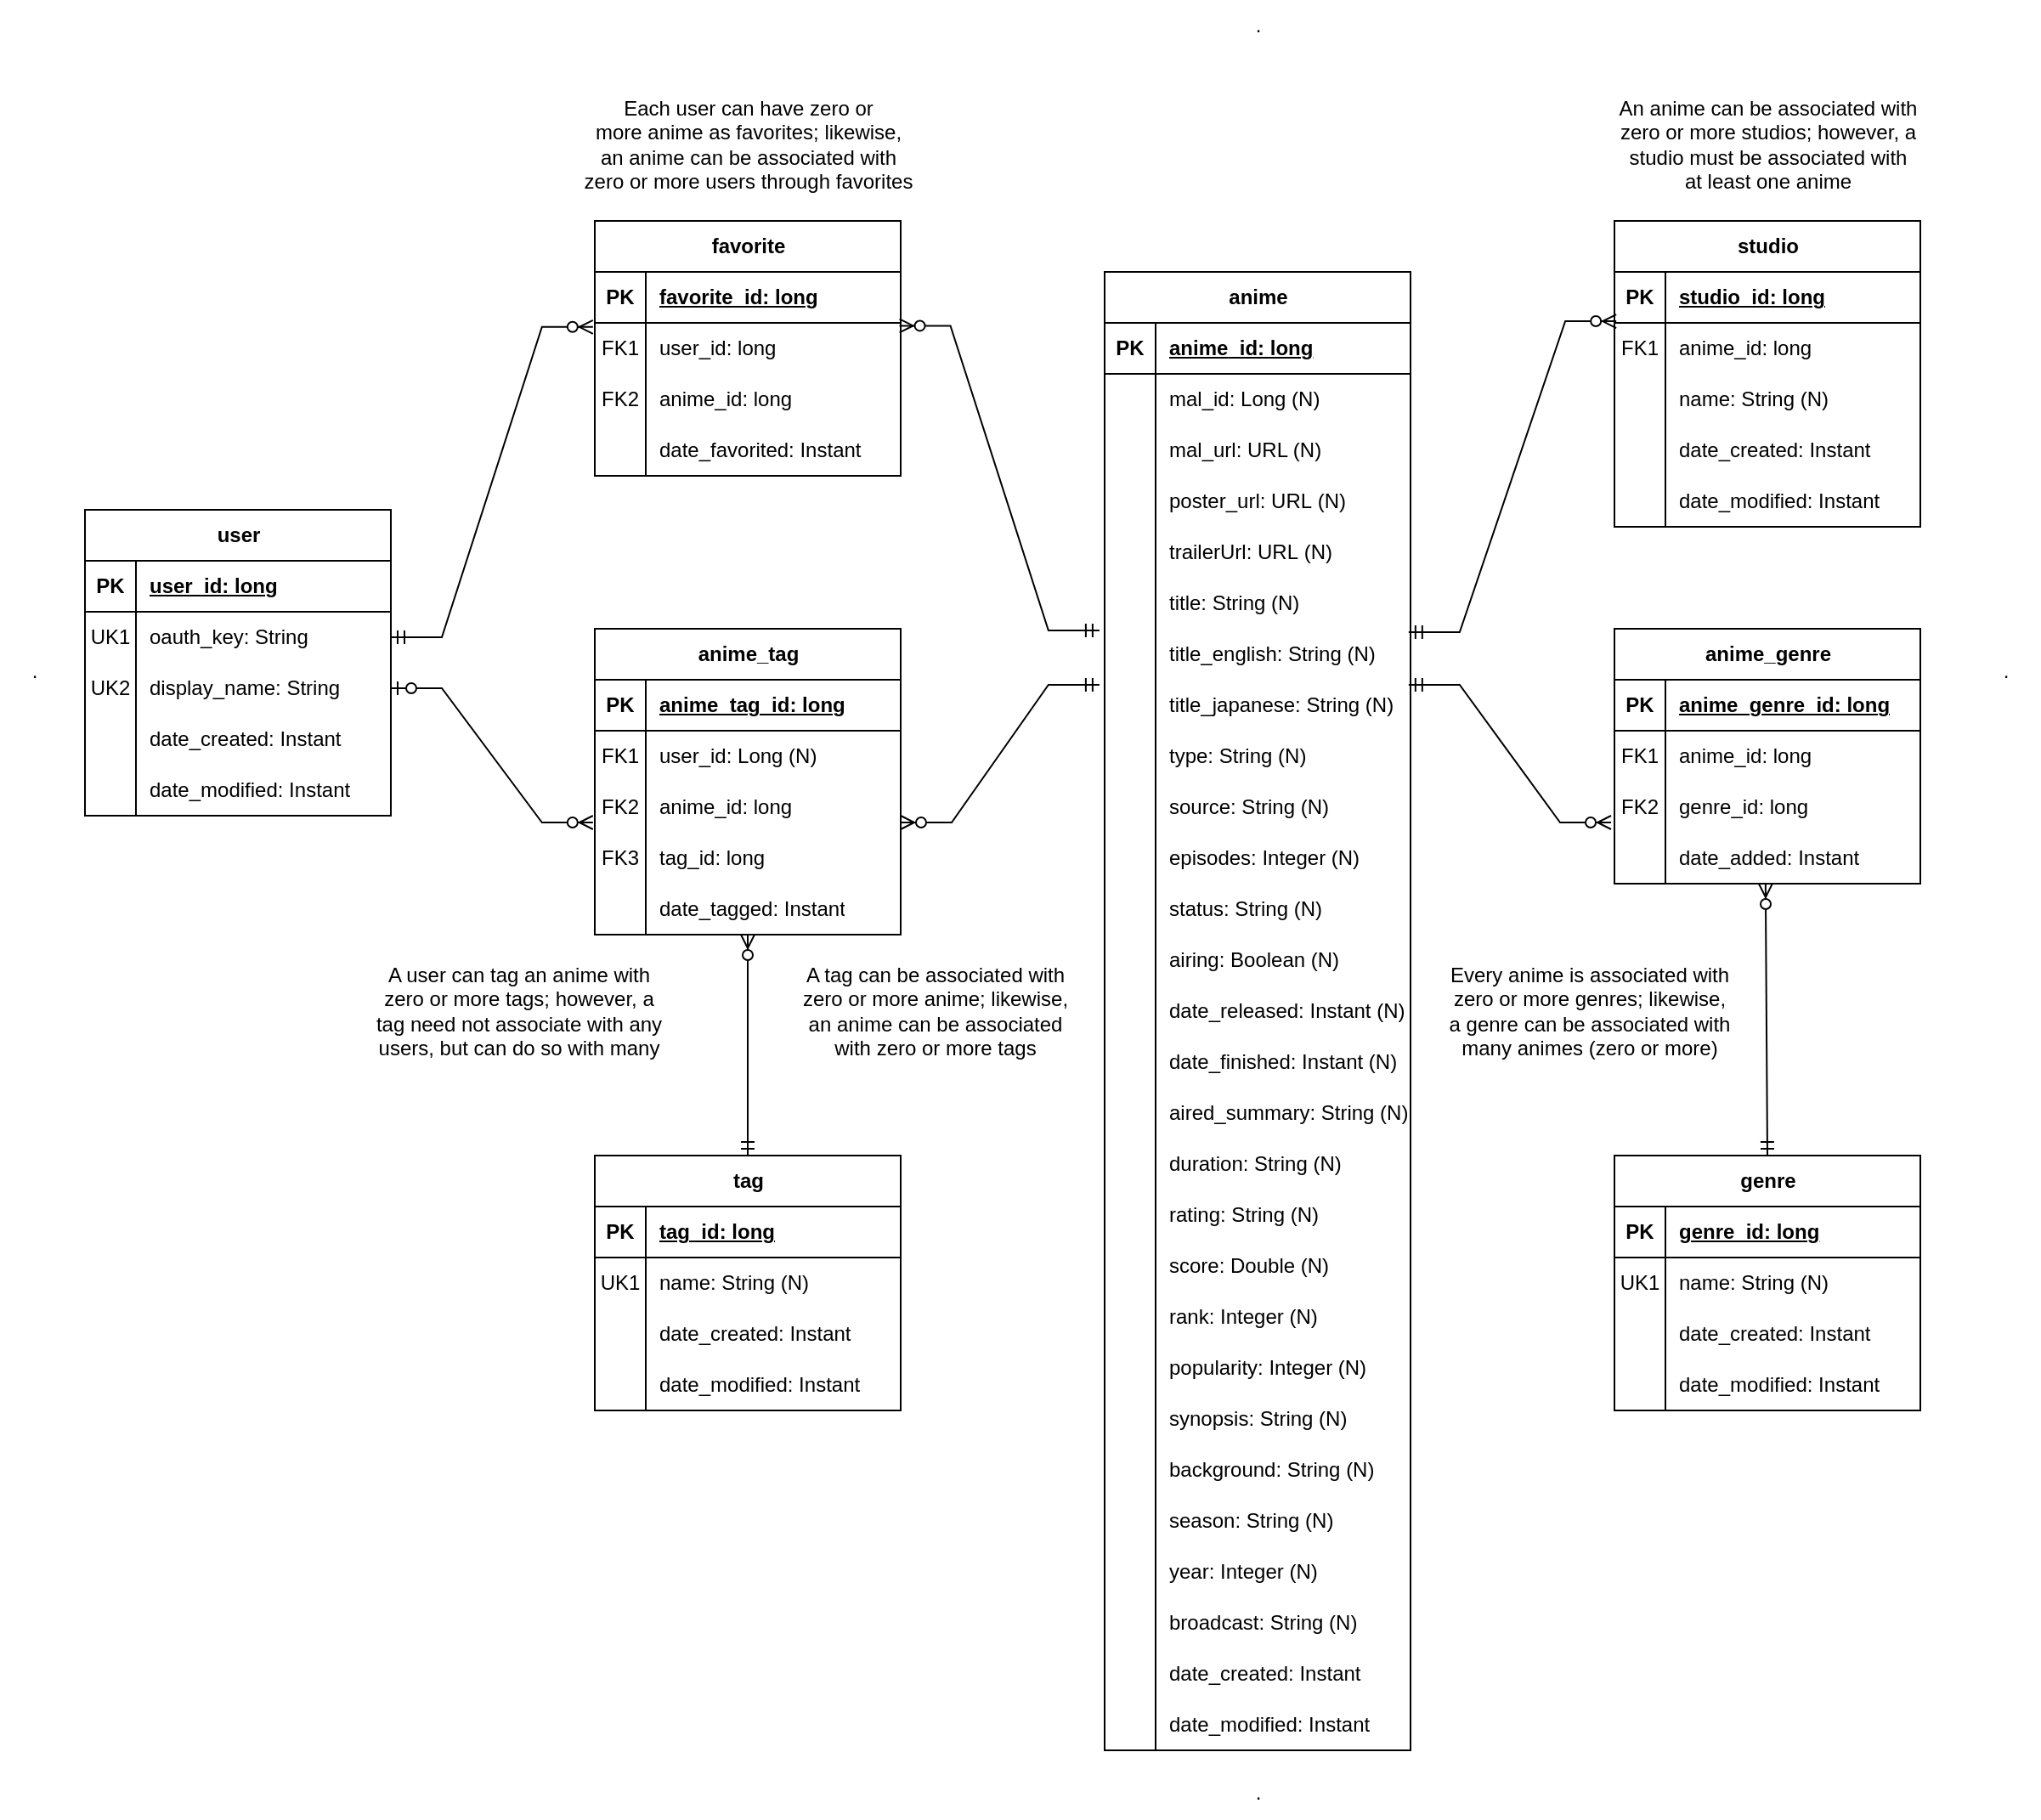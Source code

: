 <mxfile version="26.1.1">
  <diagram name="Page-1" id="EiIgxgqD41q_U2hnTcyE">
    <mxGraphModel dx="1324" dy="870" grid="1" gridSize="10" guides="1" tooltips="1" connect="1" arrows="1" fold="1" page="1" pageScale="1" pageWidth="850" pageHeight="1100" math="0" shadow="0">
      <root>
        <mxCell id="0" />
        <mxCell id="1" parent="0" />
        <mxCell id="buKvmPTtfpWWIUrjsuw1-1" value="user" style="shape=table;startSize=30;container=1;collapsible=1;childLayout=tableLayout;fixedRows=1;rowLines=0;fontStyle=1;align=center;resizeLast=1;html=1;" parent="1" vertex="1">
          <mxGeometry x="30" y="300" width="180" height="180" as="geometry" />
        </mxCell>
        <mxCell id="buKvmPTtfpWWIUrjsuw1-2" value="" style="shape=tableRow;horizontal=0;startSize=0;swimlaneHead=0;swimlaneBody=0;fillColor=none;collapsible=0;dropTarget=0;points=[[0,0.5],[1,0.5]];portConstraint=eastwest;top=0;left=0;right=0;bottom=1;" parent="buKvmPTtfpWWIUrjsuw1-1" vertex="1">
          <mxGeometry y="30" width="180" height="30" as="geometry" />
        </mxCell>
        <mxCell id="buKvmPTtfpWWIUrjsuw1-3" value="PK" style="shape=partialRectangle;connectable=0;fillColor=none;top=0;left=0;bottom=0;right=0;fontStyle=1;overflow=hidden;whiteSpace=wrap;html=1;" parent="buKvmPTtfpWWIUrjsuw1-2" vertex="1">
          <mxGeometry width="30" height="30" as="geometry">
            <mxRectangle width="30" height="30" as="alternateBounds" />
          </mxGeometry>
        </mxCell>
        <mxCell id="buKvmPTtfpWWIUrjsuw1-4" value="user_id: long" style="shape=partialRectangle;connectable=0;fillColor=none;top=0;left=0;bottom=0;right=0;align=left;spacingLeft=6;fontStyle=5;overflow=hidden;whiteSpace=wrap;html=1;" parent="buKvmPTtfpWWIUrjsuw1-2" vertex="1">
          <mxGeometry x="30" width="150" height="30" as="geometry">
            <mxRectangle width="150" height="30" as="alternateBounds" />
          </mxGeometry>
        </mxCell>
        <mxCell id="buKvmPTtfpWWIUrjsuw1-8" value="" style="shape=tableRow;horizontal=0;startSize=0;swimlaneHead=0;swimlaneBody=0;fillColor=none;collapsible=0;dropTarget=0;points=[[0,0.5],[1,0.5]];portConstraint=eastwest;top=0;left=0;right=0;bottom=0;" parent="buKvmPTtfpWWIUrjsuw1-1" vertex="1">
          <mxGeometry y="60" width="180" height="30" as="geometry" />
        </mxCell>
        <mxCell id="buKvmPTtfpWWIUrjsuw1-9" value="UK1" style="shape=partialRectangle;connectable=0;fillColor=none;top=0;left=0;bottom=0;right=0;editable=1;overflow=hidden;whiteSpace=wrap;html=1;" parent="buKvmPTtfpWWIUrjsuw1-8" vertex="1">
          <mxGeometry width="30" height="30" as="geometry">
            <mxRectangle width="30" height="30" as="alternateBounds" />
          </mxGeometry>
        </mxCell>
        <mxCell id="buKvmPTtfpWWIUrjsuw1-10" value="oauth_key: String" style="shape=partialRectangle;connectable=0;fillColor=none;top=0;left=0;bottom=0;right=0;align=left;spacingLeft=6;overflow=hidden;whiteSpace=wrap;html=1;" parent="buKvmPTtfpWWIUrjsuw1-8" vertex="1">
          <mxGeometry x="30" width="150" height="30" as="geometry">
            <mxRectangle width="150" height="30" as="alternateBounds" />
          </mxGeometry>
        </mxCell>
        <mxCell id="buKvmPTtfpWWIUrjsuw1-11" value="" style="shape=tableRow;horizontal=0;startSize=0;swimlaneHead=0;swimlaneBody=0;fillColor=none;collapsible=0;dropTarget=0;points=[[0,0.5],[1,0.5]];portConstraint=eastwest;top=0;left=0;right=0;bottom=0;" parent="buKvmPTtfpWWIUrjsuw1-1" vertex="1">
          <mxGeometry y="90" width="180" height="30" as="geometry" />
        </mxCell>
        <mxCell id="buKvmPTtfpWWIUrjsuw1-12" value="UK2" style="shape=partialRectangle;connectable=0;fillColor=none;top=0;left=0;bottom=0;right=0;editable=1;overflow=hidden;whiteSpace=wrap;html=1;" parent="buKvmPTtfpWWIUrjsuw1-11" vertex="1">
          <mxGeometry width="30" height="30" as="geometry">
            <mxRectangle width="30" height="30" as="alternateBounds" />
          </mxGeometry>
        </mxCell>
        <mxCell id="buKvmPTtfpWWIUrjsuw1-13" value="display_name: String" style="shape=partialRectangle;connectable=0;fillColor=none;top=0;left=0;bottom=0;right=0;align=left;spacingLeft=6;overflow=hidden;whiteSpace=wrap;html=1;" parent="buKvmPTtfpWWIUrjsuw1-11" vertex="1">
          <mxGeometry x="30" width="150" height="30" as="geometry">
            <mxRectangle width="150" height="30" as="alternateBounds" />
          </mxGeometry>
        </mxCell>
        <mxCell id="buKvmPTtfpWWIUrjsuw1-17" value="" style="shape=tableRow;horizontal=0;startSize=0;swimlaneHead=0;swimlaneBody=0;fillColor=none;collapsible=0;dropTarget=0;points=[[0,0.5],[1,0.5]];portConstraint=eastwest;top=0;left=0;right=0;bottom=0;" parent="buKvmPTtfpWWIUrjsuw1-1" vertex="1">
          <mxGeometry y="120" width="180" height="30" as="geometry" />
        </mxCell>
        <mxCell id="buKvmPTtfpWWIUrjsuw1-18" value="" style="shape=partialRectangle;connectable=0;fillColor=none;top=0;left=0;bottom=0;right=0;editable=1;overflow=hidden;whiteSpace=wrap;html=1;" parent="buKvmPTtfpWWIUrjsuw1-17" vertex="1">
          <mxGeometry width="30" height="30" as="geometry">
            <mxRectangle width="30" height="30" as="alternateBounds" />
          </mxGeometry>
        </mxCell>
        <mxCell id="buKvmPTtfpWWIUrjsuw1-19" value="date_created: Instant" style="shape=partialRectangle;connectable=0;fillColor=none;top=0;left=0;bottom=0;right=0;align=left;spacingLeft=6;overflow=hidden;whiteSpace=wrap;html=1;" parent="buKvmPTtfpWWIUrjsuw1-17" vertex="1">
          <mxGeometry x="30" width="150" height="30" as="geometry">
            <mxRectangle width="150" height="30" as="alternateBounds" />
          </mxGeometry>
        </mxCell>
        <mxCell id="eLcIjORdEsBd8Bp1fnY2-68" value="" style="shape=tableRow;horizontal=0;startSize=0;swimlaneHead=0;swimlaneBody=0;fillColor=none;collapsible=0;dropTarget=0;points=[[0,0.5],[1,0.5]];portConstraint=eastwest;top=0;left=0;right=0;bottom=0;" parent="buKvmPTtfpWWIUrjsuw1-1" vertex="1">
          <mxGeometry y="150" width="180" height="30" as="geometry" />
        </mxCell>
        <mxCell id="eLcIjORdEsBd8Bp1fnY2-69" value="" style="shape=partialRectangle;connectable=0;fillColor=none;top=0;left=0;bottom=0;right=0;editable=1;overflow=hidden;whiteSpace=wrap;html=1;" parent="eLcIjORdEsBd8Bp1fnY2-68" vertex="1">
          <mxGeometry width="30" height="30" as="geometry">
            <mxRectangle width="30" height="30" as="alternateBounds" />
          </mxGeometry>
        </mxCell>
        <mxCell id="eLcIjORdEsBd8Bp1fnY2-70" value="date_modified: Instant" style="shape=partialRectangle;connectable=0;fillColor=none;top=0;left=0;bottom=0;right=0;align=left;spacingLeft=6;overflow=hidden;whiteSpace=wrap;html=1;" parent="eLcIjORdEsBd8Bp1fnY2-68" vertex="1">
          <mxGeometry x="30" width="150" height="30" as="geometry">
            <mxRectangle width="150" height="30" as="alternateBounds" />
          </mxGeometry>
        </mxCell>
        <mxCell id="buKvmPTtfpWWIUrjsuw1-20" value="anime" style="shape=table;startSize=30;container=1;collapsible=1;childLayout=tableLayout;fixedRows=1;rowLines=0;fontStyle=1;align=center;resizeLast=1;html=1;" parent="1" vertex="1">
          <mxGeometry x="630" y="160" width="180" height="870" as="geometry" />
        </mxCell>
        <mxCell id="buKvmPTtfpWWIUrjsuw1-21" value="" style="shape=tableRow;horizontal=0;startSize=0;swimlaneHead=0;swimlaneBody=0;fillColor=none;collapsible=0;dropTarget=0;points=[[0,0.5],[1,0.5]];portConstraint=eastwest;top=0;left=0;right=0;bottom=1;" parent="buKvmPTtfpWWIUrjsuw1-20" vertex="1">
          <mxGeometry y="30" width="180" height="30" as="geometry" />
        </mxCell>
        <mxCell id="buKvmPTtfpWWIUrjsuw1-22" value="PK" style="shape=partialRectangle;connectable=0;fillColor=none;top=0;left=0;bottom=0;right=0;fontStyle=1;overflow=hidden;whiteSpace=wrap;html=1;" parent="buKvmPTtfpWWIUrjsuw1-21" vertex="1">
          <mxGeometry width="30" height="30" as="geometry">
            <mxRectangle width="30" height="30" as="alternateBounds" />
          </mxGeometry>
        </mxCell>
        <mxCell id="buKvmPTtfpWWIUrjsuw1-23" value="anime&lt;span style=&quot;background-color: transparent; color: light-dark(rgb(0, 0, 0), rgb(255, 255, 255));&quot;&gt;_id: long&lt;/span&gt;" style="shape=partialRectangle;connectable=0;fillColor=none;top=0;left=0;bottom=0;right=0;align=left;spacingLeft=6;fontStyle=5;overflow=hidden;whiteSpace=wrap;html=1;" parent="buKvmPTtfpWWIUrjsuw1-21" vertex="1">
          <mxGeometry x="30" width="150" height="30" as="geometry">
            <mxRectangle width="150" height="30" as="alternateBounds" />
          </mxGeometry>
        </mxCell>
        <mxCell id="buKvmPTtfpWWIUrjsuw1-27" value="" style="shape=tableRow;horizontal=0;startSize=0;swimlaneHead=0;swimlaneBody=0;fillColor=none;collapsible=0;dropTarget=0;points=[[0,0.5],[1,0.5]];portConstraint=eastwest;top=0;left=0;right=0;bottom=0;" parent="buKvmPTtfpWWIUrjsuw1-20" vertex="1">
          <mxGeometry y="60" width="180" height="30" as="geometry" />
        </mxCell>
        <mxCell id="buKvmPTtfpWWIUrjsuw1-28" value="" style="shape=partialRectangle;connectable=0;fillColor=none;top=0;left=0;bottom=0;right=0;editable=1;overflow=hidden;whiteSpace=wrap;html=1;" parent="buKvmPTtfpWWIUrjsuw1-27" vertex="1">
          <mxGeometry width="30" height="30" as="geometry">
            <mxRectangle width="30" height="30" as="alternateBounds" />
          </mxGeometry>
        </mxCell>
        <mxCell id="buKvmPTtfpWWIUrjsuw1-29" value="mal_id: Long (N)" style="shape=partialRectangle;connectable=0;fillColor=none;top=0;left=0;bottom=0;right=0;align=left;spacingLeft=6;overflow=hidden;whiteSpace=wrap;html=1;" parent="buKvmPTtfpWWIUrjsuw1-27" vertex="1">
          <mxGeometry x="30" width="150" height="30" as="geometry">
            <mxRectangle width="150" height="30" as="alternateBounds" />
          </mxGeometry>
        </mxCell>
        <mxCell id="m_xjqGgvLSFAyiValwCQ-61" value="" style="shape=tableRow;horizontal=0;startSize=0;swimlaneHead=0;swimlaneBody=0;fillColor=none;collapsible=0;dropTarget=0;points=[[0,0.5],[1,0.5]];portConstraint=eastwest;top=0;left=0;right=0;bottom=0;" vertex="1" parent="buKvmPTtfpWWIUrjsuw1-20">
          <mxGeometry y="90" width="180" height="30" as="geometry" />
        </mxCell>
        <mxCell id="m_xjqGgvLSFAyiValwCQ-62" value="" style="shape=partialRectangle;connectable=0;fillColor=none;top=0;left=0;bottom=0;right=0;editable=1;overflow=hidden;whiteSpace=wrap;html=1;" vertex="1" parent="m_xjqGgvLSFAyiValwCQ-61">
          <mxGeometry width="30" height="30" as="geometry">
            <mxRectangle width="30" height="30" as="alternateBounds" />
          </mxGeometry>
        </mxCell>
        <mxCell id="m_xjqGgvLSFAyiValwCQ-63" value="mal_url: URL (N)" style="shape=partialRectangle;connectable=0;fillColor=none;top=0;left=0;bottom=0;right=0;align=left;spacingLeft=6;overflow=hidden;whiteSpace=wrap;html=1;" vertex="1" parent="m_xjqGgvLSFAyiValwCQ-61">
          <mxGeometry x="30" width="150" height="30" as="geometry">
            <mxRectangle width="150" height="30" as="alternateBounds" />
          </mxGeometry>
        </mxCell>
        <mxCell id="buKvmPTtfpWWIUrjsuw1-30" value="" style="shape=tableRow;horizontal=0;startSize=0;swimlaneHead=0;swimlaneBody=0;fillColor=none;collapsible=0;dropTarget=0;points=[[0,0.5],[1,0.5]];portConstraint=eastwest;top=0;left=0;right=0;bottom=0;" parent="buKvmPTtfpWWIUrjsuw1-20" vertex="1">
          <mxGeometry y="120" width="180" height="30" as="geometry" />
        </mxCell>
        <mxCell id="buKvmPTtfpWWIUrjsuw1-31" value="" style="shape=partialRectangle;connectable=0;fillColor=none;top=0;left=0;bottom=0;right=0;editable=1;overflow=hidden;whiteSpace=wrap;html=1;" parent="buKvmPTtfpWWIUrjsuw1-30" vertex="1">
          <mxGeometry width="30" height="30" as="geometry">
            <mxRectangle width="30" height="30" as="alternateBounds" />
          </mxGeometry>
        </mxCell>
        <mxCell id="buKvmPTtfpWWIUrjsuw1-32" value="poster_url: URL&amp;nbsp;(N)" style="shape=partialRectangle;connectable=0;fillColor=none;top=0;left=0;bottom=0;right=0;align=left;spacingLeft=6;overflow=hidden;whiteSpace=wrap;html=1;" parent="buKvmPTtfpWWIUrjsuw1-30" vertex="1">
          <mxGeometry x="30" width="150" height="30" as="geometry">
            <mxRectangle width="150" height="30" as="alternateBounds" />
          </mxGeometry>
        </mxCell>
        <mxCell id="eLcIjORdEsBd8Bp1fnY2-1" value="" style="shape=tableRow;horizontal=0;startSize=0;swimlaneHead=0;swimlaneBody=0;fillColor=none;collapsible=0;dropTarget=0;points=[[0,0.5],[1,0.5]];portConstraint=eastwest;top=0;left=0;right=0;bottom=0;" parent="buKvmPTtfpWWIUrjsuw1-20" vertex="1">
          <mxGeometry y="150" width="180" height="30" as="geometry" />
        </mxCell>
        <mxCell id="eLcIjORdEsBd8Bp1fnY2-2" value="" style="shape=partialRectangle;connectable=0;fillColor=none;top=0;left=0;bottom=0;right=0;editable=1;overflow=hidden;whiteSpace=wrap;html=1;" parent="eLcIjORdEsBd8Bp1fnY2-1" vertex="1">
          <mxGeometry width="30" height="30" as="geometry">
            <mxRectangle width="30" height="30" as="alternateBounds" />
          </mxGeometry>
        </mxCell>
        <mxCell id="eLcIjORdEsBd8Bp1fnY2-3" value="trailerUrl: URL&amp;nbsp;(N)" style="shape=partialRectangle;connectable=0;fillColor=none;top=0;left=0;bottom=0;right=0;align=left;spacingLeft=6;overflow=hidden;whiteSpace=wrap;html=1;" parent="eLcIjORdEsBd8Bp1fnY2-1" vertex="1">
          <mxGeometry x="30" width="150" height="30" as="geometry">
            <mxRectangle width="150" height="30" as="alternateBounds" />
          </mxGeometry>
        </mxCell>
        <mxCell id="m_xjqGgvLSFAyiValwCQ-64" value="" style="shape=tableRow;horizontal=0;startSize=0;swimlaneHead=0;swimlaneBody=0;fillColor=none;collapsible=0;dropTarget=0;points=[[0,0.5],[1,0.5]];portConstraint=eastwest;top=0;left=0;right=0;bottom=0;" vertex="1" parent="buKvmPTtfpWWIUrjsuw1-20">
          <mxGeometry y="180" width="180" height="30" as="geometry" />
        </mxCell>
        <mxCell id="m_xjqGgvLSFAyiValwCQ-65" value="&lt;div&gt;&lt;br/&gt;&lt;/div&gt;" style="shape=partialRectangle;connectable=0;fillColor=none;top=0;left=0;bottom=0;right=0;editable=1;overflow=hidden;whiteSpace=wrap;html=1;" vertex="1" parent="m_xjqGgvLSFAyiValwCQ-64">
          <mxGeometry width="30" height="30" as="geometry">
            <mxRectangle width="30" height="30" as="alternateBounds" />
          </mxGeometry>
        </mxCell>
        <mxCell id="m_xjqGgvLSFAyiValwCQ-66" value="title: String&amp;nbsp;(N)" style="shape=partialRectangle;connectable=0;fillColor=none;top=0;left=0;bottom=0;right=0;align=left;spacingLeft=6;overflow=hidden;whiteSpace=wrap;html=1;" vertex="1" parent="m_xjqGgvLSFAyiValwCQ-64">
          <mxGeometry x="30" width="150" height="30" as="geometry">
            <mxRectangle width="150" height="30" as="alternateBounds" />
          </mxGeometry>
        </mxCell>
        <mxCell id="m_xjqGgvLSFAyiValwCQ-67" value="" style="shape=tableRow;horizontal=0;startSize=0;swimlaneHead=0;swimlaneBody=0;fillColor=none;collapsible=0;dropTarget=0;points=[[0,0.5],[1,0.5]];portConstraint=eastwest;top=0;left=0;right=0;bottom=0;" vertex="1" parent="buKvmPTtfpWWIUrjsuw1-20">
          <mxGeometry y="210" width="180" height="30" as="geometry" />
        </mxCell>
        <mxCell id="m_xjqGgvLSFAyiValwCQ-68" value="&lt;div&gt;&lt;br/&gt;&lt;/div&gt;" style="shape=partialRectangle;connectable=0;fillColor=none;top=0;left=0;bottom=0;right=0;editable=1;overflow=hidden;whiteSpace=wrap;html=1;" vertex="1" parent="m_xjqGgvLSFAyiValwCQ-67">
          <mxGeometry width="30" height="30" as="geometry">
            <mxRectangle width="30" height="30" as="alternateBounds" />
          </mxGeometry>
        </mxCell>
        <mxCell id="m_xjqGgvLSFAyiValwCQ-69" value="title_english: String&amp;nbsp;(N)" style="shape=partialRectangle;connectable=0;fillColor=none;top=0;left=0;bottom=0;right=0;align=left;spacingLeft=6;overflow=hidden;whiteSpace=wrap;html=1;" vertex="1" parent="m_xjqGgvLSFAyiValwCQ-67">
          <mxGeometry x="30" width="150" height="30" as="geometry">
            <mxRectangle width="150" height="30" as="alternateBounds" />
          </mxGeometry>
        </mxCell>
        <mxCell id="m_xjqGgvLSFAyiValwCQ-70" value="" style="shape=tableRow;horizontal=0;startSize=0;swimlaneHead=0;swimlaneBody=0;fillColor=none;collapsible=0;dropTarget=0;points=[[0,0.5],[1,0.5]];portConstraint=eastwest;top=0;left=0;right=0;bottom=0;" vertex="1" parent="buKvmPTtfpWWIUrjsuw1-20">
          <mxGeometry y="240" width="180" height="30" as="geometry" />
        </mxCell>
        <mxCell id="m_xjqGgvLSFAyiValwCQ-71" value="&lt;div&gt;&lt;br/&gt;&lt;/div&gt;" style="shape=partialRectangle;connectable=0;fillColor=none;top=0;left=0;bottom=0;right=0;editable=1;overflow=hidden;whiteSpace=wrap;html=1;" vertex="1" parent="m_xjqGgvLSFAyiValwCQ-70">
          <mxGeometry width="30" height="30" as="geometry">
            <mxRectangle width="30" height="30" as="alternateBounds" />
          </mxGeometry>
        </mxCell>
        <mxCell id="m_xjqGgvLSFAyiValwCQ-72" value="title_japanese: String&amp;nbsp;(N)" style="shape=partialRectangle;connectable=0;fillColor=none;top=0;left=0;bottom=0;right=0;align=left;spacingLeft=6;overflow=hidden;whiteSpace=wrap;html=1;" vertex="1" parent="m_xjqGgvLSFAyiValwCQ-70">
          <mxGeometry x="30" width="150" height="30" as="geometry">
            <mxRectangle width="150" height="30" as="alternateBounds" />
          </mxGeometry>
        </mxCell>
        <mxCell id="m_xjqGgvLSFAyiValwCQ-73" value="" style="shape=tableRow;horizontal=0;startSize=0;swimlaneHead=0;swimlaneBody=0;fillColor=none;collapsible=0;dropTarget=0;points=[[0,0.5],[1,0.5]];portConstraint=eastwest;top=0;left=0;right=0;bottom=0;" vertex="1" parent="buKvmPTtfpWWIUrjsuw1-20">
          <mxGeometry y="270" width="180" height="30" as="geometry" />
        </mxCell>
        <mxCell id="m_xjqGgvLSFAyiValwCQ-74" value="&lt;div&gt;&lt;br/&gt;&lt;/div&gt;" style="shape=partialRectangle;connectable=0;fillColor=none;top=0;left=0;bottom=0;right=0;editable=1;overflow=hidden;whiteSpace=wrap;html=1;" vertex="1" parent="m_xjqGgvLSFAyiValwCQ-73">
          <mxGeometry width="30" height="30" as="geometry">
            <mxRectangle width="30" height="30" as="alternateBounds" />
          </mxGeometry>
        </mxCell>
        <mxCell id="m_xjqGgvLSFAyiValwCQ-75" value="type: String&amp;nbsp;(N)" style="shape=partialRectangle;connectable=0;fillColor=none;top=0;left=0;bottom=0;right=0;align=left;spacingLeft=6;overflow=hidden;whiteSpace=wrap;html=1;" vertex="1" parent="m_xjqGgvLSFAyiValwCQ-73">
          <mxGeometry x="30" width="150" height="30" as="geometry">
            <mxRectangle width="150" height="30" as="alternateBounds" />
          </mxGeometry>
        </mxCell>
        <mxCell id="m_xjqGgvLSFAyiValwCQ-76" value="" style="shape=tableRow;horizontal=0;startSize=0;swimlaneHead=0;swimlaneBody=0;fillColor=none;collapsible=0;dropTarget=0;points=[[0,0.5],[1,0.5]];portConstraint=eastwest;top=0;left=0;right=0;bottom=0;" vertex="1" parent="buKvmPTtfpWWIUrjsuw1-20">
          <mxGeometry y="300" width="180" height="30" as="geometry" />
        </mxCell>
        <mxCell id="m_xjqGgvLSFAyiValwCQ-77" value="&lt;div&gt;&lt;br/&gt;&lt;/div&gt;" style="shape=partialRectangle;connectable=0;fillColor=none;top=0;left=0;bottom=0;right=0;editable=1;overflow=hidden;whiteSpace=wrap;html=1;" vertex="1" parent="m_xjqGgvLSFAyiValwCQ-76">
          <mxGeometry width="30" height="30" as="geometry">
            <mxRectangle width="30" height="30" as="alternateBounds" />
          </mxGeometry>
        </mxCell>
        <mxCell id="m_xjqGgvLSFAyiValwCQ-78" value="source: String&amp;nbsp;(N)" style="shape=partialRectangle;connectable=0;fillColor=none;top=0;left=0;bottom=0;right=0;align=left;spacingLeft=6;overflow=hidden;whiteSpace=wrap;html=1;" vertex="1" parent="m_xjqGgvLSFAyiValwCQ-76">
          <mxGeometry x="30" width="150" height="30" as="geometry">
            <mxRectangle width="150" height="30" as="alternateBounds" />
          </mxGeometry>
        </mxCell>
        <mxCell id="eLcIjORdEsBd8Bp1fnY2-4" value="" style="shape=tableRow;horizontal=0;startSize=0;swimlaneHead=0;swimlaneBody=0;fillColor=none;collapsible=0;dropTarget=0;points=[[0,0.5],[1,0.5]];portConstraint=eastwest;top=0;left=0;right=0;bottom=0;" parent="buKvmPTtfpWWIUrjsuw1-20" vertex="1">
          <mxGeometry y="330" width="180" height="30" as="geometry" />
        </mxCell>
        <mxCell id="eLcIjORdEsBd8Bp1fnY2-5" value="" style="shape=partialRectangle;connectable=0;fillColor=none;top=0;left=0;bottom=0;right=0;editable=1;overflow=hidden;whiteSpace=wrap;html=1;" parent="eLcIjORdEsBd8Bp1fnY2-4" vertex="1">
          <mxGeometry width="30" height="30" as="geometry">
            <mxRectangle width="30" height="30" as="alternateBounds" />
          </mxGeometry>
        </mxCell>
        <mxCell id="eLcIjORdEsBd8Bp1fnY2-6" value="episodes: Integer&amp;nbsp;(N)" style="shape=partialRectangle;connectable=0;fillColor=none;top=0;left=0;bottom=0;right=0;align=left;spacingLeft=6;overflow=hidden;whiteSpace=wrap;html=1;" parent="eLcIjORdEsBd8Bp1fnY2-4" vertex="1">
          <mxGeometry x="30" width="150" height="30" as="geometry">
            <mxRectangle width="150" height="30" as="alternateBounds" />
          </mxGeometry>
        </mxCell>
        <mxCell id="eLcIjORdEsBd8Bp1fnY2-7" value="" style="shape=tableRow;horizontal=0;startSize=0;swimlaneHead=0;swimlaneBody=0;fillColor=none;collapsible=0;dropTarget=0;points=[[0,0.5],[1,0.5]];portConstraint=eastwest;top=0;left=0;right=0;bottom=0;" parent="buKvmPTtfpWWIUrjsuw1-20" vertex="1">
          <mxGeometry y="360" width="180" height="30" as="geometry" />
        </mxCell>
        <mxCell id="eLcIjORdEsBd8Bp1fnY2-8" value="" style="shape=partialRectangle;connectable=0;fillColor=none;top=0;left=0;bottom=0;right=0;editable=1;overflow=hidden;whiteSpace=wrap;html=1;" parent="eLcIjORdEsBd8Bp1fnY2-7" vertex="1">
          <mxGeometry width="30" height="30" as="geometry">
            <mxRectangle width="30" height="30" as="alternateBounds" />
          </mxGeometry>
        </mxCell>
        <mxCell id="eLcIjORdEsBd8Bp1fnY2-9" value="status: String&amp;nbsp;(N)" style="shape=partialRectangle;connectable=0;fillColor=none;top=0;left=0;bottom=0;right=0;align=left;spacingLeft=6;overflow=hidden;whiteSpace=wrap;html=1;" parent="eLcIjORdEsBd8Bp1fnY2-7" vertex="1">
          <mxGeometry x="30" width="150" height="30" as="geometry">
            <mxRectangle width="150" height="30" as="alternateBounds" />
          </mxGeometry>
        </mxCell>
        <mxCell id="eLcIjORdEsBd8Bp1fnY2-10" value="" style="shape=tableRow;horizontal=0;startSize=0;swimlaneHead=0;swimlaneBody=0;fillColor=none;collapsible=0;dropTarget=0;points=[[0,0.5],[1,0.5]];portConstraint=eastwest;top=0;left=0;right=0;bottom=0;" parent="buKvmPTtfpWWIUrjsuw1-20" vertex="1">
          <mxGeometry y="390" width="180" height="30" as="geometry" />
        </mxCell>
        <mxCell id="eLcIjORdEsBd8Bp1fnY2-11" value="" style="shape=partialRectangle;connectable=0;fillColor=none;top=0;left=0;bottom=0;right=0;editable=1;overflow=hidden;whiteSpace=wrap;html=1;" parent="eLcIjORdEsBd8Bp1fnY2-10" vertex="1">
          <mxGeometry width="30" height="30" as="geometry">
            <mxRectangle width="30" height="30" as="alternateBounds" />
          </mxGeometry>
        </mxCell>
        <mxCell id="eLcIjORdEsBd8Bp1fnY2-12" value="airing: Boolean&amp;nbsp;(N)" style="shape=partialRectangle;connectable=0;fillColor=none;top=0;left=0;bottom=0;right=0;align=left;spacingLeft=6;overflow=hidden;whiteSpace=wrap;html=1;" parent="eLcIjORdEsBd8Bp1fnY2-10" vertex="1">
          <mxGeometry x="30" width="150" height="30" as="geometry">
            <mxRectangle width="150" height="30" as="alternateBounds" />
          </mxGeometry>
        </mxCell>
        <mxCell id="eLcIjORdEsBd8Bp1fnY2-16" value="" style="shape=tableRow;horizontal=0;startSize=0;swimlaneHead=0;swimlaneBody=0;fillColor=none;collapsible=0;dropTarget=0;points=[[0,0.5],[1,0.5]];portConstraint=eastwest;top=0;left=0;right=0;bottom=0;" parent="buKvmPTtfpWWIUrjsuw1-20" vertex="1">
          <mxGeometry y="420" width="180" height="30" as="geometry" />
        </mxCell>
        <mxCell id="eLcIjORdEsBd8Bp1fnY2-17" value="" style="shape=partialRectangle;connectable=0;fillColor=none;top=0;left=0;bottom=0;right=0;editable=1;overflow=hidden;whiteSpace=wrap;html=1;" parent="eLcIjORdEsBd8Bp1fnY2-16" vertex="1">
          <mxGeometry width="30" height="30" as="geometry">
            <mxRectangle width="30" height="30" as="alternateBounds" />
          </mxGeometry>
        </mxCell>
        <mxCell id="eLcIjORdEsBd8Bp1fnY2-18" value="date_released: Instant&amp;nbsp;(N)" style="shape=partialRectangle;connectable=0;fillColor=none;top=0;left=0;bottom=0;right=0;align=left;spacingLeft=6;overflow=hidden;whiteSpace=wrap;html=1;" parent="eLcIjORdEsBd8Bp1fnY2-16" vertex="1">
          <mxGeometry x="30" width="150" height="30" as="geometry">
            <mxRectangle width="150" height="30" as="alternateBounds" />
          </mxGeometry>
        </mxCell>
        <mxCell id="m_xjqGgvLSFAyiValwCQ-79" value="" style="shape=tableRow;horizontal=0;startSize=0;swimlaneHead=0;swimlaneBody=0;fillColor=none;collapsible=0;dropTarget=0;points=[[0,0.5],[1,0.5]];portConstraint=eastwest;top=0;left=0;right=0;bottom=0;" vertex="1" parent="buKvmPTtfpWWIUrjsuw1-20">
          <mxGeometry y="450" width="180" height="30" as="geometry" />
        </mxCell>
        <mxCell id="m_xjqGgvLSFAyiValwCQ-80" value="" style="shape=partialRectangle;connectable=0;fillColor=none;top=0;left=0;bottom=0;right=0;editable=1;overflow=hidden;whiteSpace=wrap;html=1;" vertex="1" parent="m_xjqGgvLSFAyiValwCQ-79">
          <mxGeometry width="30" height="30" as="geometry">
            <mxRectangle width="30" height="30" as="alternateBounds" />
          </mxGeometry>
        </mxCell>
        <mxCell id="m_xjqGgvLSFAyiValwCQ-81" value="date_finished: Instant&amp;nbsp;(N)" style="shape=partialRectangle;connectable=0;fillColor=none;top=0;left=0;bottom=0;right=0;align=left;spacingLeft=6;overflow=hidden;whiteSpace=wrap;html=1;" vertex="1" parent="m_xjqGgvLSFAyiValwCQ-79">
          <mxGeometry x="30" width="150" height="30" as="geometry">
            <mxRectangle width="150" height="30" as="alternateBounds" />
          </mxGeometry>
        </mxCell>
        <mxCell id="m_xjqGgvLSFAyiValwCQ-82" value="" style="shape=tableRow;horizontal=0;startSize=0;swimlaneHead=0;swimlaneBody=0;fillColor=none;collapsible=0;dropTarget=0;points=[[0,0.5],[1,0.5]];portConstraint=eastwest;top=0;left=0;right=0;bottom=0;" vertex="1" parent="buKvmPTtfpWWIUrjsuw1-20">
          <mxGeometry y="480" width="180" height="30" as="geometry" />
        </mxCell>
        <mxCell id="m_xjqGgvLSFAyiValwCQ-83" value="" style="shape=partialRectangle;connectable=0;fillColor=none;top=0;left=0;bottom=0;right=0;editable=1;overflow=hidden;whiteSpace=wrap;html=1;" vertex="1" parent="m_xjqGgvLSFAyiValwCQ-82">
          <mxGeometry width="30" height="30" as="geometry">
            <mxRectangle width="30" height="30" as="alternateBounds" />
          </mxGeometry>
        </mxCell>
        <mxCell id="m_xjqGgvLSFAyiValwCQ-84" value="aired_summary: String&amp;nbsp;(N)" style="shape=partialRectangle;connectable=0;fillColor=none;top=0;left=0;bottom=0;right=0;align=left;spacingLeft=6;overflow=hidden;whiteSpace=wrap;html=1;" vertex="1" parent="m_xjqGgvLSFAyiValwCQ-82">
          <mxGeometry x="30" width="150" height="30" as="geometry">
            <mxRectangle width="150" height="30" as="alternateBounds" />
          </mxGeometry>
        </mxCell>
        <mxCell id="eLcIjORdEsBd8Bp1fnY2-19" value="" style="shape=tableRow;horizontal=0;startSize=0;swimlaneHead=0;swimlaneBody=0;fillColor=none;collapsible=0;dropTarget=0;points=[[0,0.5],[1,0.5]];portConstraint=eastwest;top=0;left=0;right=0;bottom=0;" parent="buKvmPTtfpWWIUrjsuw1-20" vertex="1">
          <mxGeometry y="510" width="180" height="30" as="geometry" />
        </mxCell>
        <mxCell id="eLcIjORdEsBd8Bp1fnY2-20" value="" style="shape=partialRectangle;connectable=0;fillColor=none;top=0;left=0;bottom=0;right=0;editable=1;overflow=hidden;whiteSpace=wrap;html=1;" parent="eLcIjORdEsBd8Bp1fnY2-19" vertex="1">
          <mxGeometry width="30" height="30" as="geometry">
            <mxRectangle width="30" height="30" as="alternateBounds" />
          </mxGeometry>
        </mxCell>
        <mxCell id="eLcIjORdEsBd8Bp1fnY2-21" value="duration: String&amp;nbsp;(N)" style="shape=partialRectangle;connectable=0;fillColor=none;top=0;left=0;bottom=0;right=0;align=left;spacingLeft=6;overflow=hidden;whiteSpace=wrap;html=1;" parent="eLcIjORdEsBd8Bp1fnY2-19" vertex="1">
          <mxGeometry x="30" width="150" height="30" as="geometry">
            <mxRectangle width="150" height="30" as="alternateBounds" />
          </mxGeometry>
        </mxCell>
        <mxCell id="eLcIjORdEsBd8Bp1fnY2-65" value="" style="shape=tableRow;horizontal=0;startSize=0;swimlaneHead=0;swimlaneBody=0;fillColor=none;collapsible=0;dropTarget=0;points=[[0,0.5],[1,0.5]];portConstraint=eastwest;top=0;left=0;right=0;bottom=0;" parent="buKvmPTtfpWWIUrjsuw1-20" vertex="1">
          <mxGeometry y="540" width="180" height="30" as="geometry" />
        </mxCell>
        <mxCell id="eLcIjORdEsBd8Bp1fnY2-66" value="" style="shape=partialRectangle;connectable=0;fillColor=none;top=0;left=0;bottom=0;right=0;editable=1;overflow=hidden;whiteSpace=wrap;html=1;" parent="eLcIjORdEsBd8Bp1fnY2-65" vertex="1">
          <mxGeometry width="30" height="30" as="geometry">
            <mxRectangle width="30" height="30" as="alternateBounds" />
          </mxGeometry>
        </mxCell>
        <mxCell id="eLcIjORdEsBd8Bp1fnY2-67" value="rating: String&amp;nbsp;(N)" style="shape=partialRectangle;connectable=0;fillColor=none;top=0;left=0;bottom=0;right=0;align=left;spacingLeft=6;overflow=hidden;whiteSpace=wrap;html=1;" parent="eLcIjORdEsBd8Bp1fnY2-65" vertex="1">
          <mxGeometry x="30" width="150" height="30" as="geometry">
            <mxRectangle width="150" height="30" as="alternateBounds" />
          </mxGeometry>
        </mxCell>
        <mxCell id="m_xjqGgvLSFAyiValwCQ-7" value="" style="shape=tableRow;horizontal=0;startSize=0;swimlaneHead=0;swimlaneBody=0;fillColor=none;collapsible=0;dropTarget=0;points=[[0,0.5],[1,0.5]];portConstraint=eastwest;top=0;left=0;right=0;bottom=0;" vertex="1" parent="buKvmPTtfpWWIUrjsuw1-20">
          <mxGeometry y="570" width="180" height="30" as="geometry" />
        </mxCell>
        <mxCell id="m_xjqGgvLSFAyiValwCQ-8" value="" style="shape=partialRectangle;connectable=0;fillColor=none;top=0;left=0;bottom=0;right=0;editable=1;overflow=hidden;whiteSpace=wrap;html=1;" vertex="1" parent="m_xjqGgvLSFAyiValwCQ-7">
          <mxGeometry width="30" height="30" as="geometry">
            <mxRectangle width="30" height="30" as="alternateBounds" />
          </mxGeometry>
        </mxCell>
        <mxCell id="m_xjqGgvLSFAyiValwCQ-9" value="score: Double&amp;nbsp;(N)" style="shape=partialRectangle;connectable=0;fillColor=none;top=0;left=0;bottom=0;right=0;align=left;spacingLeft=6;overflow=hidden;whiteSpace=wrap;html=1;" vertex="1" parent="m_xjqGgvLSFAyiValwCQ-7">
          <mxGeometry x="30" width="150" height="30" as="geometry">
            <mxRectangle width="150" height="30" as="alternateBounds" />
          </mxGeometry>
        </mxCell>
        <mxCell id="m_xjqGgvLSFAyiValwCQ-10" value="" style="shape=tableRow;horizontal=0;startSize=0;swimlaneHead=0;swimlaneBody=0;fillColor=none;collapsible=0;dropTarget=0;points=[[0,0.5],[1,0.5]];portConstraint=eastwest;top=0;left=0;right=0;bottom=0;" vertex="1" parent="buKvmPTtfpWWIUrjsuw1-20">
          <mxGeometry y="600" width="180" height="30" as="geometry" />
        </mxCell>
        <mxCell id="m_xjqGgvLSFAyiValwCQ-11" value="" style="shape=partialRectangle;connectable=0;fillColor=none;top=0;left=0;bottom=0;right=0;editable=1;overflow=hidden;whiteSpace=wrap;html=1;" vertex="1" parent="m_xjqGgvLSFAyiValwCQ-10">
          <mxGeometry width="30" height="30" as="geometry">
            <mxRectangle width="30" height="30" as="alternateBounds" />
          </mxGeometry>
        </mxCell>
        <mxCell id="m_xjqGgvLSFAyiValwCQ-12" value="rank: Integer&amp;nbsp;(N)" style="shape=partialRectangle;connectable=0;fillColor=none;top=0;left=0;bottom=0;right=0;align=left;spacingLeft=6;overflow=hidden;whiteSpace=wrap;html=1;" vertex="1" parent="m_xjqGgvLSFAyiValwCQ-10">
          <mxGeometry x="30" width="150" height="30" as="geometry">
            <mxRectangle width="150" height="30" as="alternateBounds" />
          </mxGeometry>
        </mxCell>
        <mxCell id="m_xjqGgvLSFAyiValwCQ-13" value="" style="shape=tableRow;horizontal=0;startSize=0;swimlaneHead=0;swimlaneBody=0;fillColor=none;collapsible=0;dropTarget=0;points=[[0,0.5],[1,0.5]];portConstraint=eastwest;top=0;left=0;right=0;bottom=0;" vertex="1" parent="buKvmPTtfpWWIUrjsuw1-20">
          <mxGeometry y="630" width="180" height="30" as="geometry" />
        </mxCell>
        <mxCell id="m_xjqGgvLSFAyiValwCQ-14" value="" style="shape=partialRectangle;connectable=0;fillColor=none;top=0;left=0;bottom=0;right=0;editable=1;overflow=hidden;whiteSpace=wrap;html=1;" vertex="1" parent="m_xjqGgvLSFAyiValwCQ-13">
          <mxGeometry width="30" height="30" as="geometry">
            <mxRectangle width="30" height="30" as="alternateBounds" />
          </mxGeometry>
        </mxCell>
        <mxCell id="m_xjqGgvLSFAyiValwCQ-15" value="popularity: Integer&amp;nbsp;(N)" style="shape=partialRectangle;connectable=0;fillColor=none;top=0;left=0;bottom=0;right=0;align=left;spacingLeft=6;overflow=hidden;whiteSpace=wrap;html=1;" vertex="1" parent="m_xjqGgvLSFAyiValwCQ-13">
          <mxGeometry x="30" width="150" height="30" as="geometry">
            <mxRectangle width="150" height="30" as="alternateBounds" />
          </mxGeometry>
        </mxCell>
        <mxCell id="m_xjqGgvLSFAyiValwCQ-16" value="" style="shape=tableRow;horizontal=0;startSize=0;swimlaneHead=0;swimlaneBody=0;fillColor=none;collapsible=0;dropTarget=0;points=[[0,0.5],[1,0.5]];portConstraint=eastwest;top=0;left=0;right=0;bottom=0;" vertex="1" parent="buKvmPTtfpWWIUrjsuw1-20">
          <mxGeometry y="660" width="180" height="30" as="geometry" />
        </mxCell>
        <mxCell id="m_xjqGgvLSFAyiValwCQ-17" value="" style="shape=partialRectangle;connectable=0;fillColor=none;top=0;left=0;bottom=0;right=0;editable=1;overflow=hidden;whiteSpace=wrap;html=1;" vertex="1" parent="m_xjqGgvLSFAyiValwCQ-16">
          <mxGeometry width="30" height="30" as="geometry">
            <mxRectangle width="30" height="30" as="alternateBounds" />
          </mxGeometry>
        </mxCell>
        <mxCell id="m_xjqGgvLSFAyiValwCQ-18" value="synopsis: String&amp;nbsp;(N)" style="shape=partialRectangle;connectable=0;fillColor=none;top=0;left=0;bottom=0;right=0;align=left;spacingLeft=6;overflow=hidden;whiteSpace=wrap;html=1;" vertex="1" parent="m_xjqGgvLSFAyiValwCQ-16">
          <mxGeometry x="30" width="150" height="30" as="geometry">
            <mxRectangle width="150" height="30" as="alternateBounds" />
          </mxGeometry>
        </mxCell>
        <mxCell id="m_xjqGgvLSFAyiValwCQ-19" value="" style="shape=tableRow;horizontal=0;startSize=0;swimlaneHead=0;swimlaneBody=0;fillColor=none;collapsible=0;dropTarget=0;points=[[0,0.5],[1,0.5]];portConstraint=eastwest;top=0;left=0;right=0;bottom=0;" vertex="1" parent="buKvmPTtfpWWIUrjsuw1-20">
          <mxGeometry y="690" width="180" height="30" as="geometry" />
        </mxCell>
        <mxCell id="m_xjqGgvLSFAyiValwCQ-20" value="" style="shape=partialRectangle;connectable=0;fillColor=none;top=0;left=0;bottom=0;right=0;editable=1;overflow=hidden;whiteSpace=wrap;html=1;" vertex="1" parent="m_xjqGgvLSFAyiValwCQ-19">
          <mxGeometry width="30" height="30" as="geometry">
            <mxRectangle width="30" height="30" as="alternateBounds" />
          </mxGeometry>
        </mxCell>
        <mxCell id="m_xjqGgvLSFAyiValwCQ-21" value="background: String&amp;nbsp;(N)" style="shape=partialRectangle;connectable=0;fillColor=none;top=0;left=0;bottom=0;right=0;align=left;spacingLeft=6;overflow=hidden;whiteSpace=wrap;html=1;" vertex="1" parent="m_xjqGgvLSFAyiValwCQ-19">
          <mxGeometry x="30" width="150" height="30" as="geometry">
            <mxRectangle width="150" height="30" as="alternateBounds" />
          </mxGeometry>
        </mxCell>
        <mxCell id="m_xjqGgvLSFAyiValwCQ-22" value="" style="shape=tableRow;horizontal=0;startSize=0;swimlaneHead=0;swimlaneBody=0;fillColor=none;collapsible=0;dropTarget=0;points=[[0,0.5],[1,0.5]];portConstraint=eastwest;top=0;left=0;right=0;bottom=0;" vertex="1" parent="buKvmPTtfpWWIUrjsuw1-20">
          <mxGeometry y="720" width="180" height="30" as="geometry" />
        </mxCell>
        <mxCell id="m_xjqGgvLSFAyiValwCQ-23" value="" style="shape=partialRectangle;connectable=0;fillColor=none;top=0;left=0;bottom=0;right=0;editable=1;overflow=hidden;whiteSpace=wrap;html=1;" vertex="1" parent="m_xjqGgvLSFAyiValwCQ-22">
          <mxGeometry width="30" height="30" as="geometry">
            <mxRectangle width="30" height="30" as="alternateBounds" />
          </mxGeometry>
        </mxCell>
        <mxCell id="m_xjqGgvLSFAyiValwCQ-24" value="season: String&amp;nbsp;(N)" style="shape=partialRectangle;connectable=0;fillColor=none;top=0;left=0;bottom=0;right=0;align=left;spacingLeft=6;overflow=hidden;whiteSpace=wrap;html=1;" vertex="1" parent="m_xjqGgvLSFAyiValwCQ-22">
          <mxGeometry x="30" width="150" height="30" as="geometry">
            <mxRectangle width="150" height="30" as="alternateBounds" />
          </mxGeometry>
        </mxCell>
        <mxCell id="m_xjqGgvLSFAyiValwCQ-25" value="" style="shape=tableRow;horizontal=0;startSize=0;swimlaneHead=0;swimlaneBody=0;fillColor=none;collapsible=0;dropTarget=0;points=[[0,0.5],[1,0.5]];portConstraint=eastwest;top=0;left=0;right=0;bottom=0;" vertex="1" parent="buKvmPTtfpWWIUrjsuw1-20">
          <mxGeometry y="750" width="180" height="30" as="geometry" />
        </mxCell>
        <mxCell id="m_xjqGgvLSFAyiValwCQ-26" value="" style="shape=partialRectangle;connectable=0;fillColor=none;top=0;left=0;bottom=0;right=0;editable=1;overflow=hidden;whiteSpace=wrap;html=1;" vertex="1" parent="m_xjqGgvLSFAyiValwCQ-25">
          <mxGeometry width="30" height="30" as="geometry">
            <mxRectangle width="30" height="30" as="alternateBounds" />
          </mxGeometry>
        </mxCell>
        <mxCell id="m_xjqGgvLSFAyiValwCQ-27" value="year: Integer&amp;nbsp;(N)" style="shape=partialRectangle;connectable=0;fillColor=none;top=0;left=0;bottom=0;right=0;align=left;spacingLeft=6;overflow=hidden;whiteSpace=wrap;html=1;" vertex="1" parent="m_xjqGgvLSFAyiValwCQ-25">
          <mxGeometry x="30" width="150" height="30" as="geometry">
            <mxRectangle width="150" height="30" as="alternateBounds" />
          </mxGeometry>
        </mxCell>
        <mxCell id="m_xjqGgvLSFAyiValwCQ-28" value="" style="shape=tableRow;horizontal=0;startSize=0;swimlaneHead=0;swimlaneBody=0;fillColor=none;collapsible=0;dropTarget=0;points=[[0,0.5],[1,0.5]];portConstraint=eastwest;top=0;left=0;right=0;bottom=0;" vertex="1" parent="buKvmPTtfpWWIUrjsuw1-20">
          <mxGeometry y="780" width="180" height="30" as="geometry" />
        </mxCell>
        <mxCell id="m_xjqGgvLSFAyiValwCQ-29" value="" style="shape=partialRectangle;connectable=0;fillColor=none;top=0;left=0;bottom=0;right=0;editable=1;overflow=hidden;whiteSpace=wrap;html=1;" vertex="1" parent="m_xjqGgvLSFAyiValwCQ-28">
          <mxGeometry width="30" height="30" as="geometry">
            <mxRectangle width="30" height="30" as="alternateBounds" />
          </mxGeometry>
        </mxCell>
        <mxCell id="m_xjqGgvLSFAyiValwCQ-30" value="broadcast: String&amp;nbsp;(N)" style="shape=partialRectangle;connectable=0;fillColor=none;top=0;left=0;bottom=0;right=0;align=left;spacingLeft=6;overflow=hidden;whiteSpace=wrap;html=1;" vertex="1" parent="m_xjqGgvLSFAyiValwCQ-28">
          <mxGeometry x="30" width="150" height="30" as="geometry">
            <mxRectangle width="150" height="30" as="alternateBounds" />
          </mxGeometry>
        </mxCell>
        <mxCell id="m_xjqGgvLSFAyiValwCQ-31" value="" style="shape=tableRow;horizontal=0;startSize=0;swimlaneHead=0;swimlaneBody=0;fillColor=none;collapsible=0;dropTarget=0;points=[[0,0.5],[1,0.5]];portConstraint=eastwest;top=0;left=0;right=0;bottom=0;" vertex="1" parent="buKvmPTtfpWWIUrjsuw1-20">
          <mxGeometry y="810" width="180" height="30" as="geometry" />
        </mxCell>
        <mxCell id="m_xjqGgvLSFAyiValwCQ-32" value="" style="shape=partialRectangle;connectable=0;fillColor=none;top=0;left=0;bottom=0;right=0;editable=1;overflow=hidden;whiteSpace=wrap;html=1;" vertex="1" parent="m_xjqGgvLSFAyiValwCQ-31">
          <mxGeometry width="30" height="30" as="geometry">
            <mxRectangle width="30" height="30" as="alternateBounds" />
          </mxGeometry>
        </mxCell>
        <mxCell id="m_xjqGgvLSFAyiValwCQ-33" value="date_created: Instant" style="shape=partialRectangle;connectable=0;fillColor=none;top=0;left=0;bottom=0;right=0;align=left;spacingLeft=6;overflow=hidden;whiteSpace=wrap;html=1;" vertex="1" parent="m_xjqGgvLSFAyiValwCQ-31">
          <mxGeometry x="30" width="150" height="30" as="geometry">
            <mxRectangle width="150" height="30" as="alternateBounds" />
          </mxGeometry>
        </mxCell>
        <mxCell id="m_xjqGgvLSFAyiValwCQ-34" value="" style="shape=tableRow;horizontal=0;startSize=0;swimlaneHead=0;swimlaneBody=0;fillColor=none;collapsible=0;dropTarget=0;points=[[0,0.5],[1,0.5]];portConstraint=eastwest;top=0;left=0;right=0;bottom=0;" vertex="1" parent="buKvmPTtfpWWIUrjsuw1-20">
          <mxGeometry y="840" width="180" height="30" as="geometry" />
        </mxCell>
        <mxCell id="m_xjqGgvLSFAyiValwCQ-35" value="" style="shape=partialRectangle;connectable=0;fillColor=none;top=0;left=0;bottom=0;right=0;editable=1;overflow=hidden;whiteSpace=wrap;html=1;" vertex="1" parent="m_xjqGgvLSFAyiValwCQ-34">
          <mxGeometry width="30" height="30" as="geometry">
            <mxRectangle width="30" height="30" as="alternateBounds" />
          </mxGeometry>
        </mxCell>
        <mxCell id="m_xjqGgvLSFAyiValwCQ-36" value="date_modified: Instant" style="shape=partialRectangle;connectable=0;fillColor=none;top=0;left=0;bottom=0;right=0;align=left;spacingLeft=6;overflow=hidden;whiteSpace=wrap;html=1;" vertex="1" parent="m_xjqGgvLSFAyiValwCQ-34">
          <mxGeometry x="30" width="150" height="30" as="geometry">
            <mxRectangle width="150" height="30" as="alternateBounds" />
          </mxGeometry>
        </mxCell>
        <mxCell id="buKvmPTtfpWWIUrjsuw1-33" value="favorite" style="shape=table;startSize=30;container=1;collapsible=1;childLayout=tableLayout;fixedRows=1;rowLines=0;fontStyle=1;align=center;resizeLast=1;html=1;" parent="1" vertex="1">
          <mxGeometry x="330" y="130" width="180" height="150" as="geometry" />
        </mxCell>
        <mxCell id="buKvmPTtfpWWIUrjsuw1-34" value="" style="shape=tableRow;horizontal=0;startSize=0;swimlaneHead=0;swimlaneBody=0;fillColor=none;collapsible=0;dropTarget=0;points=[[0,0.5],[1,0.5]];portConstraint=eastwest;top=0;left=0;right=0;bottom=1;" parent="buKvmPTtfpWWIUrjsuw1-33" vertex="1">
          <mxGeometry y="30" width="180" height="30" as="geometry" />
        </mxCell>
        <mxCell id="buKvmPTtfpWWIUrjsuw1-35" value="PK" style="shape=partialRectangle;connectable=0;fillColor=none;top=0;left=0;bottom=0;right=0;fontStyle=1;overflow=hidden;whiteSpace=wrap;html=1;" parent="buKvmPTtfpWWIUrjsuw1-34" vertex="1">
          <mxGeometry width="30" height="30" as="geometry">
            <mxRectangle width="30" height="30" as="alternateBounds" />
          </mxGeometry>
        </mxCell>
        <mxCell id="buKvmPTtfpWWIUrjsuw1-36" value="favorite_id: long" style="shape=partialRectangle;connectable=0;fillColor=none;top=0;left=0;bottom=0;right=0;align=left;spacingLeft=6;fontStyle=5;overflow=hidden;whiteSpace=wrap;html=1;" parent="buKvmPTtfpWWIUrjsuw1-34" vertex="1">
          <mxGeometry x="30" width="150" height="30" as="geometry">
            <mxRectangle width="150" height="30" as="alternateBounds" />
          </mxGeometry>
        </mxCell>
        <mxCell id="buKvmPTtfpWWIUrjsuw1-40" value="" style="shape=tableRow;horizontal=0;startSize=0;swimlaneHead=0;swimlaneBody=0;fillColor=none;collapsible=0;dropTarget=0;points=[[0,0.5],[1,0.5]];portConstraint=eastwest;top=0;left=0;right=0;bottom=0;" parent="buKvmPTtfpWWIUrjsuw1-33" vertex="1">
          <mxGeometry y="60" width="180" height="30" as="geometry" />
        </mxCell>
        <mxCell id="buKvmPTtfpWWIUrjsuw1-41" value="FK1" style="shape=partialRectangle;connectable=0;fillColor=none;top=0;left=0;bottom=0;right=0;editable=1;overflow=hidden;whiteSpace=wrap;html=1;" parent="buKvmPTtfpWWIUrjsuw1-40" vertex="1">
          <mxGeometry width="30" height="30" as="geometry">
            <mxRectangle width="30" height="30" as="alternateBounds" />
          </mxGeometry>
        </mxCell>
        <mxCell id="buKvmPTtfpWWIUrjsuw1-42" value="user_id: long" style="shape=partialRectangle;connectable=0;fillColor=none;top=0;left=0;bottom=0;right=0;align=left;spacingLeft=6;overflow=hidden;whiteSpace=wrap;html=1;" parent="buKvmPTtfpWWIUrjsuw1-40" vertex="1">
          <mxGeometry x="30" width="150" height="30" as="geometry">
            <mxRectangle width="150" height="30" as="alternateBounds" />
          </mxGeometry>
        </mxCell>
        <mxCell id="buKvmPTtfpWWIUrjsuw1-43" value="" style="shape=tableRow;horizontal=0;startSize=0;swimlaneHead=0;swimlaneBody=0;fillColor=none;collapsible=0;dropTarget=0;points=[[0,0.5],[1,0.5]];portConstraint=eastwest;top=0;left=0;right=0;bottom=0;" parent="buKvmPTtfpWWIUrjsuw1-33" vertex="1">
          <mxGeometry y="90" width="180" height="30" as="geometry" />
        </mxCell>
        <mxCell id="buKvmPTtfpWWIUrjsuw1-44" value="FK2" style="shape=partialRectangle;connectable=0;fillColor=none;top=0;left=0;bottom=0;right=0;editable=1;overflow=hidden;whiteSpace=wrap;html=1;" parent="buKvmPTtfpWWIUrjsuw1-43" vertex="1">
          <mxGeometry width="30" height="30" as="geometry">
            <mxRectangle width="30" height="30" as="alternateBounds" />
          </mxGeometry>
        </mxCell>
        <mxCell id="buKvmPTtfpWWIUrjsuw1-45" value="anime_id: long" style="shape=partialRectangle;connectable=0;fillColor=none;top=0;left=0;bottom=0;right=0;align=left;spacingLeft=6;overflow=hidden;whiteSpace=wrap;html=1;" parent="buKvmPTtfpWWIUrjsuw1-43" vertex="1">
          <mxGeometry x="30" width="150" height="30" as="geometry">
            <mxRectangle width="150" height="30" as="alternateBounds" />
          </mxGeometry>
        </mxCell>
        <mxCell id="buKvmPTtfpWWIUrjsuw1-46" value="" style="shape=tableRow;horizontal=0;startSize=0;swimlaneHead=0;swimlaneBody=0;fillColor=none;collapsible=0;dropTarget=0;points=[[0,0.5],[1,0.5]];portConstraint=eastwest;top=0;left=0;right=0;bottom=0;" parent="buKvmPTtfpWWIUrjsuw1-33" vertex="1">
          <mxGeometry y="120" width="180" height="30" as="geometry" />
        </mxCell>
        <mxCell id="buKvmPTtfpWWIUrjsuw1-47" value="" style="shape=partialRectangle;connectable=0;fillColor=none;top=0;left=0;bottom=0;right=0;editable=1;overflow=hidden;whiteSpace=wrap;html=1;" parent="buKvmPTtfpWWIUrjsuw1-46" vertex="1">
          <mxGeometry width="30" height="30" as="geometry">
            <mxRectangle width="30" height="30" as="alternateBounds" />
          </mxGeometry>
        </mxCell>
        <mxCell id="buKvmPTtfpWWIUrjsuw1-48" value="date_favorited: Instant" style="shape=partialRectangle;connectable=0;fillColor=none;top=0;left=0;bottom=0;right=0;align=left;spacingLeft=6;overflow=hidden;whiteSpace=wrap;html=1;" parent="buKvmPTtfpWWIUrjsuw1-46" vertex="1">
          <mxGeometry x="30" width="150" height="30" as="geometry">
            <mxRectangle width="150" height="30" as="alternateBounds" />
          </mxGeometry>
        </mxCell>
        <mxCell id="buKvmPTtfpWWIUrjsuw1-52" value="" style="edgeStyle=entityRelationEdgeStyle;fontSize=12;html=1;endArrow=ERzeroToMany;startArrow=ERmandOne;rounded=0;exitX=1;exitY=0.5;exitDx=0;exitDy=0;entryX=-0.006;entryY=0.08;entryDx=0;entryDy=0;entryPerimeter=0;" parent="1" source="buKvmPTtfpWWIUrjsuw1-8" target="buKvmPTtfpWWIUrjsuw1-40" edge="1">
          <mxGeometry width="100" height="100" relative="1" as="geometry">
            <mxPoint x="370" y="620" as="sourcePoint" />
            <mxPoint x="470" y="520" as="targetPoint" />
          </mxGeometry>
        </mxCell>
        <mxCell id="buKvmPTtfpWWIUrjsuw1-53" value="" style="edgeStyle=entityRelationEdgeStyle;fontSize=12;html=1;endArrow=ERzeroToMany;startArrow=ERmandOne;rounded=0;exitX=-0.017;exitY=0.033;exitDx=0;exitDy=0;entryX=0.996;entryY=0.057;entryDx=0;entryDy=0;entryPerimeter=0;exitPerimeter=0;" parent="1" source="m_xjqGgvLSFAyiValwCQ-67" target="buKvmPTtfpWWIUrjsuw1-40" edge="1">
          <mxGeometry width="100" height="100" relative="1" as="geometry">
            <mxPoint x="310" y="520" as="sourcePoint" />
            <mxPoint x="410" y="420" as="targetPoint" />
            <Array as="points">
              <mxPoint x="610" y="430" />
              <mxPoint x="570" y="520" />
            </Array>
          </mxGeometry>
        </mxCell>
        <mxCell id="eLcIjORdEsBd8Bp1fnY2-22" value="anime_tag" style="shape=table;startSize=30;container=1;collapsible=1;childLayout=tableLayout;fixedRows=1;rowLines=0;fontStyle=1;align=center;resizeLast=1;html=1;" parent="1" vertex="1">
          <mxGeometry x="330" y="370" width="180" height="180" as="geometry" />
        </mxCell>
        <mxCell id="eLcIjORdEsBd8Bp1fnY2-23" value="" style="shape=tableRow;horizontal=0;startSize=0;swimlaneHead=0;swimlaneBody=0;fillColor=none;collapsible=0;dropTarget=0;points=[[0,0.5],[1,0.5]];portConstraint=eastwest;top=0;left=0;right=0;bottom=1;" parent="eLcIjORdEsBd8Bp1fnY2-22" vertex="1">
          <mxGeometry y="30" width="180" height="30" as="geometry" />
        </mxCell>
        <mxCell id="eLcIjORdEsBd8Bp1fnY2-24" value="PK" style="shape=partialRectangle;connectable=0;fillColor=none;top=0;left=0;bottom=0;right=0;fontStyle=1;overflow=hidden;whiteSpace=wrap;html=1;" parent="eLcIjORdEsBd8Bp1fnY2-23" vertex="1">
          <mxGeometry width="30" height="30" as="geometry">
            <mxRectangle width="30" height="30" as="alternateBounds" />
          </mxGeometry>
        </mxCell>
        <mxCell id="eLcIjORdEsBd8Bp1fnY2-25" value="anime_tag_id: long" style="shape=partialRectangle;connectable=0;fillColor=none;top=0;left=0;bottom=0;right=0;align=left;spacingLeft=6;fontStyle=5;overflow=hidden;whiteSpace=wrap;html=1;" parent="eLcIjORdEsBd8Bp1fnY2-23" vertex="1">
          <mxGeometry x="30" width="150" height="30" as="geometry">
            <mxRectangle width="150" height="30" as="alternateBounds" />
          </mxGeometry>
        </mxCell>
        <mxCell id="eLcIjORdEsBd8Bp1fnY2-26" value="" style="shape=tableRow;horizontal=0;startSize=0;swimlaneHead=0;swimlaneBody=0;fillColor=none;collapsible=0;dropTarget=0;points=[[0,0.5],[1,0.5]];portConstraint=eastwest;top=0;left=0;right=0;bottom=0;" parent="eLcIjORdEsBd8Bp1fnY2-22" vertex="1">
          <mxGeometry y="60" width="180" height="30" as="geometry" />
        </mxCell>
        <mxCell id="eLcIjORdEsBd8Bp1fnY2-27" value="FK1" style="shape=partialRectangle;connectable=0;fillColor=none;top=0;left=0;bottom=0;right=0;editable=1;overflow=hidden;whiteSpace=wrap;html=1;" parent="eLcIjORdEsBd8Bp1fnY2-26" vertex="1">
          <mxGeometry width="30" height="30" as="geometry">
            <mxRectangle width="30" height="30" as="alternateBounds" />
          </mxGeometry>
        </mxCell>
        <mxCell id="eLcIjORdEsBd8Bp1fnY2-28" value="user_id: Long (N)" style="shape=partialRectangle;connectable=0;fillColor=none;top=0;left=0;bottom=0;right=0;align=left;spacingLeft=6;overflow=hidden;whiteSpace=wrap;html=1;" parent="eLcIjORdEsBd8Bp1fnY2-26" vertex="1">
          <mxGeometry x="30" width="150" height="30" as="geometry">
            <mxRectangle width="150" height="30" as="alternateBounds" />
          </mxGeometry>
        </mxCell>
        <mxCell id="eLcIjORdEsBd8Bp1fnY2-29" value="" style="shape=tableRow;horizontal=0;startSize=0;swimlaneHead=0;swimlaneBody=0;fillColor=none;collapsible=0;dropTarget=0;points=[[0,0.5],[1,0.5]];portConstraint=eastwest;top=0;left=0;right=0;bottom=0;" parent="eLcIjORdEsBd8Bp1fnY2-22" vertex="1">
          <mxGeometry y="90" width="180" height="30" as="geometry" />
        </mxCell>
        <mxCell id="eLcIjORdEsBd8Bp1fnY2-30" value="FK2" style="shape=partialRectangle;connectable=0;fillColor=none;top=0;left=0;bottom=0;right=0;editable=1;overflow=hidden;whiteSpace=wrap;html=1;" parent="eLcIjORdEsBd8Bp1fnY2-29" vertex="1">
          <mxGeometry width="30" height="30" as="geometry">
            <mxRectangle width="30" height="30" as="alternateBounds" />
          </mxGeometry>
        </mxCell>
        <mxCell id="eLcIjORdEsBd8Bp1fnY2-31" value="anime_id: long" style="shape=partialRectangle;connectable=0;fillColor=none;top=0;left=0;bottom=0;right=0;align=left;spacingLeft=6;overflow=hidden;whiteSpace=wrap;html=1;" parent="eLcIjORdEsBd8Bp1fnY2-29" vertex="1">
          <mxGeometry x="30" width="150" height="30" as="geometry">
            <mxRectangle width="150" height="30" as="alternateBounds" />
          </mxGeometry>
        </mxCell>
        <mxCell id="eLcIjORdEsBd8Bp1fnY2-32" value="" style="shape=tableRow;horizontal=0;startSize=0;swimlaneHead=0;swimlaneBody=0;fillColor=none;collapsible=0;dropTarget=0;points=[[0,0.5],[1,0.5]];portConstraint=eastwest;top=0;left=0;right=0;bottom=0;" parent="eLcIjORdEsBd8Bp1fnY2-22" vertex="1">
          <mxGeometry y="120" width="180" height="30" as="geometry" />
        </mxCell>
        <mxCell id="eLcIjORdEsBd8Bp1fnY2-33" value="FK3" style="shape=partialRectangle;connectable=0;fillColor=none;top=0;left=0;bottom=0;right=0;editable=1;overflow=hidden;whiteSpace=wrap;html=1;" parent="eLcIjORdEsBd8Bp1fnY2-32" vertex="1">
          <mxGeometry width="30" height="30" as="geometry">
            <mxRectangle width="30" height="30" as="alternateBounds" />
          </mxGeometry>
        </mxCell>
        <mxCell id="eLcIjORdEsBd8Bp1fnY2-34" value="tag_id: long" style="shape=partialRectangle;connectable=0;fillColor=none;top=0;left=0;bottom=0;right=0;align=left;spacingLeft=6;overflow=hidden;whiteSpace=wrap;html=1;" parent="eLcIjORdEsBd8Bp1fnY2-32" vertex="1">
          <mxGeometry x="30" width="150" height="30" as="geometry">
            <mxRectangle width="150" height="30" as="alternateBounds" />
          </mxGeometry>
        </mxCell>
        <mxCell id="eLcIjORdEsBd8Bp1fnY2-35" value="" style="shape=tableRow;horizontal=0;startSize=0;swimlaneHead=0;swimlaneBody=0;fillColor=none;collapsible=0;dropTarget=0;points=[[0,0.5],[1,0.5]];portConstraint=eastwest;top=0;left=0;right=0;bottom=0;" parent="eLcIjORdEsBd8Bp1fnY2-22" vertex="1">
          <mxGeometry y="150" width="180" height="30" as="geometry" />
        </mxCell>
        <mxCell id="eLcIjORdEsBd8Bp1fnY2-36" value="" style="shape=partialRectangle;connectable=0;fillColor=none;top=0;left=0;bottom=0;right=0;editable=1;overflow=hidden;whiteSpace=wrap;html=1;" parent="eLcIjORdEsBd8Bp1fnY2-35" vertex="1">
          <mxGeometry width="30" height="30" as="geometry">
            <mxRectangle width="30" height="30" as="alternateBounds" />
          </mxGeometry>
        </mxCell>
        <mxCell id="eLcIjORdEsBd8Bp1fnY2-37" value="date_tagged: Instant" style="shape=partialRectangle;connectable=0;fillColor=none;top=0;left=0;bottom=0;right=0;align=left;spacingLeft=6;overflow=hidden;whiteSpace=wrap;html=1;" parent="eLcIjORdEsBd8Bp1fnY2-35" vertex="1">
          <mxGeometry x="30" width="150" height="30" as="geometry">
            <mxRectangle width="150" height="30" as="alternateBounds" />
          </mxGeometry>
        </mxCell>
        <mxCell id="eLcIjORdEsBd8Bp1fnY2-38" value="tag" style="shape=table;startSize=30;container=1;collapsible=1;childLayout=tableLayout;fixedRows=1;rowLines=0;fontStyle=1;align=center;resizeLast=1;html=1;" parent="1" vertex="1">
          <mxGeometry x="330" y="680" width="180" height="150" as="geometry" />
        </mxCell>
        <mxCell id="eLcIjORdEsBd8Bp1fnY2-39" value="" style="shape=tableRow;horizontal=0;startSize=0;swimlaneHead=0;swimlaneBody=0;fillColor=none;collapsible=0;dropTarget=0;points=[[0,0.5],[1,0.5]];portConstraint=eastwest;top=0;left=0;right=0;bottom=1;" parent="eLcIjORdEsBd8Bp1fnY2-38" vertex="1">
          <mxGeometry y="30" width="180" height="30" as="geometry" />
        </mxCell>
        <mxCell id="eLcIjORdEsBd8Bp1fnY2-40" value="PK" style="shape=partialRectangle;connectable=0;fillColor=none;top=0;left=0;bottom=0;right=0;fontStyle=1;overflow=hidden;whiteSpace=wrap;html=1;" parent="eLcIjORdEsBd8Bp1fnY2-39" vertex="1">
          <mxGeometry width="30" height="30" as="geometry">
            <mxRectangle width="30" height="30" as="alternateBounds" />
          </mxGeometry>
        </mxCell>
        <mxCell id="eLcIjORdEsBd8Bp1fnY2-41" value="tag_id: long" style="shape=partialRectangle;connectable=0;fillColor=none;top=0;left=0;bottom=0;right=0;align=left;spacingLeft=6;fontStyle=5;overflow=hidden;whiteSpace=wrap;html=1;" parent="eLcIjORdEsBd8Bp1fnY2-39" vertex="1">
          <mxGeometry x="30" width="150" height="30" as="geometry">
            <mxRectangle width="150" height="30" as="alternateBounds" />
          </mxGeometry>
        </mxCell>
        <mxCell id="eLcIjORdEsBd8Bp1fnY2-42" value="" style="shape=tableRow;horizontal=0;startSize=0;swimlaneHead=0;swimlaneBody=0;fillColor=none;collapsible=0;dropTarget=0;points=[[0,0.5],[1,0.5]];portConstraint=eastwest;top=0;left=0;right=0;bottom=0;" parent="eLcIjORdEsBd8Bp1fnY2-38" vertex="1">
          <mxGeometry y="60" width="180" height="30" as="geometry" />
        </mxCell>
        <mxCell id="eLcIjORdEsBd8Bp1fnY2-43" value="UK1" style="shape=partialRectangle;connectable=0;fillColor=none;top=0;left=0;bottom=0;right=0;editable=1;overflow=hidden;whiteSpace=wrap;html=1;" parent="eLcIjORdEsBd8Bp1fnY2-42" vertex="1">
          <mxGeometry width="30" height="30" as="geometry">
            <mxRectangle width="30" height="30" as="alternateBounds" />
          </mxGeometry>
        </mxCell>
        <mxCell id="eLcIjORdEsBd8Bp1fnY2-44" value="name: String (N)" style="shape=partialRectangle;connectable=0;fillColor=none;top=0;left=0;bottom=0;right=0;align=left;spacingLeft=6;overflow=hidden;whiteSpace=wrap;html=1;" parent="eLcIjORdEsBd8Bp1fnY2-42" vertex="1">
          <mxGeometry x="30" width="150" height="30" as="geometry">
            <mxRectangle width="150" height="30" as="alternateBounds" />
          </mxGeometry>
        </mxCell>
        <mxCell id="eLcIjORdEsBd8Bp1fnY2-45" value="" style="shape=tableRow;horizontal=0;startSize=0;swimlaneHead=0;swimlaneBody=0;fillColor=none;collapsible=0;dropTarget=0;points=[[0,0.5],[1,0.5]];portConstraint=eastwest;top=0;left=0;right=0;bottom=0;" parent="eLcIjORdEsBd8Bp1fnY2-38" vertex="1">
          <mxGeometry y="90" width="180" height="30" as="geometry" />
        </mxCell>
        <mxCell id="eLcIjORdEsBd8Bp1fnY2-46" value="" style="shape=partialRectangle;connectable=0;fillColor=none;top=0;left=0;bottom=0;right=0;editable=1;overflow=hidden;whiteSpace=wrap;html=1;" parent="eLcIjORdEsBd8Bp1fnY2-45" vertex="1">
          <mxGeometry width="30" height="30" as="geometry">
            <mxRectangle width="30" height="30" as="alternateBounds" />
          </mxGeometry>
        </mxCell>
        <mxCell id="eLcIjORdEsBd8Bp1fnY2-47" value="date_created: Instant" style="shape=partialRectangle;connectable=0;fillColor=none;top=0;left=0;bottom=0;right=0;align=left;spacingLeft=6;overflow=hidden;whiteSpace=wrap;html=1;" parent="eLcIjORdEsBd8Bp1fnY2-45" vertex="1">
          <mxGeometry x="30" width="150" height="30" as="geometry">
            <mxRectangle width="150" height="30" as="alternateBounds" />
          </mxGeometry>
        </mxCell>
        <mxCell id="eLcIjORdEsBd8Bp1fnY2-71" value="" style="shape=tableRow;horizontal=0;startSize=0;swimlaneHead=0;swimlaneBody=0;fillColor=none;collapsible=0;dropTarget=0;points=[[0,0.5],[1,0.5]];portConstraint=eastwest;top=0;left=0;right=0;bottom=0;" parent="eLcIjORdEsBd8Bp1fnY2-38" vertex="1">
          <mxGeometry y="120" width="180" height="30" as="geometry" />
        </mxCell>
        <mxCell id="eLcIjORdEsBd8Bp1fnY2-72" value="" style="shape=partialRectangle;connectable=0;fillColor=none;top=0;left=0;bottom=0;right=0;editable=1;overflow=hidden;whiteSpace=wrap;html=1;" parent="eLcIjORdEsBd8Bp1fnY2-71" vertex="1">
          <mxGeometry width="30" height="30" as="geometry">
            <mxRectangle width="30" height="30" as="alternateBounds" />
          </mxGeometry>
        </mxCell>
        <mxCell id="eLcIjORdEsBd8Bp1fnY2-73" value="date_modified: Instant" style="shape=partialRectangle;connectable=0;fillColor=none;top=0;left=0;bottom=0;right=0;align=left;spacingLeft=6;overflow=hidden;whiteSpace=wrap;html=1;" parent="eLcIjORdEsBd8Bp1fnY2-71" vertex="1">
          <mxGeometry x="30" width="150" height="30" as="geometry">
            <mxRectangle width="150" height="30" as="alternateBounds" />
          </mxGeometry>
        </mxCell>
        <mxCell id="eLcIjORdEsBd8Bp1fnY2-55" value="" style="edgeStyle=entityRelationEdgeStyle;fontSize=12;html=1;endArrow=ERzeroToMany;startArrow=ERmandOne;rounded=0;exitX=-0.017;exitY=0.1;exitDx=0;exitDy=0;entryX=1;entryY=0.8;entryDx=0;entryDy=0;entryPerimeter=0;exitPerimeter=0;" parent="1" source="m_xjqGgvLSFAyiValwCQ-70" target="eLcIjORdEsBd8Bp1fnY2-29" edge="1">
          <mxGeometry width="100" height="100" relative="1" as="geometry">
            <mxPoint x="691" y="803" as="sourcePoint" />
            <mxPoint x="580" y="580" as="targetPoint" />
            <Array as="points">
              <mxPoint x="641" y="908" />
            </Array>
          </mxGeometry>
        </mxCell>
        <mxCell id="eLcIjORdEsBd8Bp1fnY2-58" value="" style="fontSize=12;html=1;endArrow=ERzeroToMany;startArrow=ERmandOne;rounded=0;exitX=0.5;exitY=0;exitDx=0;exitDy=0;" parent="1" source="eLcIjORdEsBd8Bp1fnY2-38" target="eLcIjORdEsBd8Bp1fnY2-35" edge="1">
          <mxGeometry width="100" height="100" relative="1" as="geometry">
            <mxPoint x="370" y="610" as="sourcePoint" />
            <mxPoint x="420" y="580" as="targetPoint" />
          </mxGeometry>
        </mxCell>
        <mxCell id="m_xjqGgvLSFAyiValwCQ-85" value="" style="edgeStyle=entityRelationEdgeStyle;fontSize=12;html=1;endArrow=ERzeroToMany;startArrow=ERzeroToOne;rounded=0;exitX=1;exitY=0.5;exitDx=0;exitDy=0;entryX=-0.006;entryY=0.8;entryDx=0;entryDy=0;entryPerimeter=0;" edge="1" parent="1" source="buKvmPTtfpWWIUrjsuw1-11" target="eLcIjORdEsBd8Bp1fnY2-29">
          <mxGeometry width="100" height="100" relative="1" as="geometry">
            <mxPoint x="230" y="580" as="sourcePoint" />
            <mxPoint x="296" y="484" as="targetPoint" />
          </mxGeometry>
        </mxCell>
        <mxCell id="m_xjqGgvLSFAyiValwCQ-86" value="Each user can have zero or&lt;div&gt;more anime as favorites; likewise,&lt;/div&gt;&lt;div&gt;an anime can be associated with&lt;/div&gt;&lt;div&gt;zero or more users through favorites&lt;/div&gt;" style="text;html=1;align=center;verticalAlign=middle;resizable=0;points=[];autosize=1;strokeColor=none;fillColor=none;" vertex="1" parent="1">
          <mxGeometry x="310" y="50" width="220" height="70" as="geometry" />
        </mxCell>
        <mxCell id="m_xjqGgvLSFAyiValwCQ-87" value="A user can tag an anime with&lt;div&gt;zero or more tags; however, a&lt;/div&gt;&lt;div&gt;tag need not associate with any&lt;/div&gt;&lt;div&gt;users, but can do so with many&lt;/div&gt;" style="text;html=1;align=center;verticalAlign=middle;resizable=0;points=[];autosize=1;strokeColor=none;fillColor=none;" vertex="1" parent="1">
          <mxGeometry x="190" y="560" width="190" height="70" as="geometry" />
        </mxCell>
        <mxCell id="m_xjqGgvLSFAyiValwCQ-88" value="A tag can be associated with&lt;div&gt;zero or more anime; likewise,&lt;/div&gt;&lt;div&gt;an anime can be associated&lt;/div&gt;&lt;div&gt;with zero or more tags&lt;/div&gt;" style="text;html=1;align=center;verticalAlign=middle;resizable=0;points=[];autosize=1;strokeColor=none;fillColor=none;" vertex="1" parent="1">
          <mxGeometry x="440" y="560" width="180" height="70" as="geometry" />
        </mxCell>
        <mxCell id="m_xjqGgvLSFAyiValwCQ-102" value="genre" style="shape=table;startSize=30;container=1;collapsible=1;childLayout=tableLayout;fixedRows=1;rowLines=0;fontStyle=1;align=center;resizeLast=1;html=1;" vertex="1" parent="1">
          <mxGeometry x="930" y="680" width="180" height="150" as="geometry" />
        </mxCell>
        <mxCell id="m_xjqGgvLSFAyiValwCQ-103" value="" style="shape=tableRow;horizontal=0;startSize=0;swimlaneHead=0;swimlaneBody=0;fillColor=none;collapsible=0;dropTarget=0;points=[[0,0.5],[1,0.5]];portConstraint=eastwest;top=0;left=0;right=0;bottom=1;" vertex="1" parent="m_xjqGgvLSFAyiValwCQ-102">
          <mxGeometry y="30" width="180" height="30" as="geometry" />
        </mxCell>
        <mxCell id="m_xjqGgvLSFAyiValwCQ-104" value="PK" style="shape=partialRectangle;connectable=0;fillColor=none;top=0;left=0;bottom=0;right=0;fontStyle=1;overflow=hidden;whiteSpace=wrap;html=1;" vertex="1" parent="m_xjqGgvLSFAyiValwCQ-103">
          <mxGeometry width="30" height="30" as="geometry">
            <mxRectangle width="30" height="30" as="alternateBounds" />
          </mxGeometry>
        </mxCell>
        <mxCell id="m_xjqGgvLSFAyiValwCQ-105" value="genre_id: long" style="shape=partialRectangle;connectable=0;fillColor=none;top=0;left=0;bottom=0;right=0;align=left;spacingLeft=6;fontStyle=5;overflow=hidden;whiteSpace=wrap;html=1;" vertex="1" parent="m_xjqGgvLSFAyiValwCQ-103">
          <mxGeometry x="30" width="150" height="30" as="geometry">
            <mxRectangle width="150" height="30" as="alternateBounds" />
          </mxGeometry>
        </mxCell>
        <mxCell id="m_xjqGgvLSFAyiValwCQ-106" value="" style="shape=tableRow;horizontal=0;startSize=0;swimlaneHead=0;swimlaneBody=0;fillColor=none;collapsible=0;dropTarget=0;points=[[0,0.5],[1,0.5]];portConstraint=eastwest;top=0;left=0;right=0;bottom=0;" vertex="1" parent="m_xjqGgvLSFAyiValwCQ-102">
          <mxGeometry y="60" width="180" height="30" as="geometry" />
        </mxCell>
        <mxCell id="m_xjqGgvLSFAyiValwCQ-107" value="UK1" style="shape=partialRectangle;connectable=0;fillColor=none;top=0;left=0;bottom=0;right=0;editable=1;overflow=hidden;whiteSpace=wrap;html=1;" vertex="1" parent="m_xjqGgvLSFAyiValwCQ-106">
          <mxGeometry width="30" height="30" as="geometry">
            <mxRectangle width="30" height="30" as="alternateBounds" />
          </mxGeometry>
        </mxCell>
        <mxCell id="m_xjqGgvLSFAyiValwCQ-108" value="name: String (N)" style="shape=partialRectangle;connectable=0;fillColor=none;top=0;left=0;bottom=0;right=0;align=left;spacingLeft=6;overflow=hidden;whiteSpace=wrap;html=1;" vertex="1" parent="m_xjqGgvLSFAyiValwCQ-106">
          <mxGeometry x="30" width="150" height="30" as="geometry">
            <mxRectangle width="150" height="30" as="alternateBounds" />
          </mxGeometry>
        </mxCell>
        <mxCell id="m_xjqGgvLSFAyiValwCQ-109" value="" style="shape=tableRow;horizontal=0;startSize=0;swimlaneHead=0;swimlaneBody=0;fillColor=none;collapsible=0;dropTarget=0;points=[[0,0.5],[1,0.5]];portConstraint=eastwest;top=0;left=0;right=0;bottom=0;" vertex="1" parent="m_xjqGgvLSFAyiValwCQ-102">
          <mxGeometry y="90" width="180" height="30" as="geometry" />
        </mxCell>
        <mxCell id="m_xjqGgvLSFAyiValwCQ-110" value="" style="shape=partialRectangle;connectable=0;fillColor=none;top=0;left=0;bottom=0;right=0;editable=1;overflow=hidden;whiteSpace=wrap;html=1;" vertex="1" parent="m_xjqGgvLSFAyiValwCQ-109">
          <mxGeometry width="30" height="30" as="geometry">
            <mxRectangle width="30" height="30" as="alternateBounds" />
          </mxGeometry>
        </mxCell>
        <mxCell id="m_xjqGgvLSFAyiValwCQ-111" value="date_created: Instant" style="shape=partialRectangle;connectable=0;fillColor=none;top=0;left=0;bottom=0;right=0;align=left;spacingLeft=6;overflow=hidden;whiteSpace=wrap;html=1;" vertex="1" parent="m_xjqGgvLSFAyiValwCQ-109">
          <mxGeometry x="30" width="150" height="30" as="geometry">
            <mxRectangle width="150" height="30" as="alternateBounds" />
          </mxGeometry>
        </mxCell>
        <mxCell id="m_xjqGgvLSFAyiValwCQ-112" value="" style="shape=tableRow;horizontal=0;startSize=0;swimlaneHead=0;swimlaneBody=0;fillColor=none;collapsible=0;dropTarget=0;points=[[0,0.5],[1,0.5]];portConstraint=eastwest;top=0;left=0;right=0;bottom=0;" vertex="1" parent="m_xjqGgvLSFAyiValwCQ-102">
          <mxGeometry y="120" width="180" height="30" as="geometry" />
        </mxCell>
        <mxCell id="m_xjqGgvLSFAyiValwCQ-113" value="" style="shape=partialRectangle;connectable=0;fillColor=none;top=0;left=0;bottom=0;right=0;editable=1;overflow=hidden;whiteSpace=wrap;html=1;" vertex="1" parent="m_xjqGgvLSFAyiValwCQ-112">
          <mxGeometry width="30" height="30" as="geometry">
            <mxRectangle width="30" height="30" as="alternateBounds" />
          </mxGeometry>
        </mxCell>
        <mxCell id="m_xjqGgvLSFAyiValwCQ-114" value="date_modified: Instant" style="shape=partialRectangle;connectable=0;fillColor=none;top=0;left=0;bottom=0;right=0;align=left;spacingLeft=6;overflow=hidden;whiteSpace=wrap;html=1;" vertex="1" parent="m_xjqGgvLSFAyiValwCQ-112">
          <mxGeometry x="30" width="150" height="30" as="geometry">
            <mxRectangle width="150" height="30" as="alternateBounds" />
          </mxGeometry>
        </mxCell>
        <mxCell id="m_xjqGgvLSFAyiValwCQ-115" value="anime_genre" style="shape=table;startSize=30;container=1;collapsible=1;childLayout=tableLayout;fixedRows=1;rowLines=0;fontStyle=1;align=center;resizeLast=1;html=1;" vertex="1" parent="1">
          <mxGeometry x="930" y="370" width="180" height="150" as="geometry" />
        </mxCell>
        <mxCell id="m_xjqGgvLSFAyiValwCQ-116" value="" style="shape=tableRow;horizontal=0;startSize=0;swimlaneHead=0;swimlaneBody=0;fillColor=none;collapsible=0;dropTarget=0;points=[[0,0.5],[1,0.5]];portConstraint=eastwest;top=0;left=0;right=0;bottom=1;" vertex="1" parent="m_xjqGgvLSFAyiValwCQ-115">
          <mxGeometry y="30" width="180" height="30" as="geometry" />
        </mxCell>
        <mxCell id="m_xjqGgvLSFAyiValwCQ-117" value="PK" style="shape=partialRectangle;connectable=0;fillColor=none;top=0;left=0;bottom=0;right=0;fontStyle=1;overflow=hidden;whiteSpace=wrap;html=1;" vertex="1" parent="m_xjqGgvLSFAyiValwCQ-116">
          <mxGeometry width="30" height="30" as="geometry">
            <mxRectangle width="30" height="30" as="alternateBounds" />
          </mxGeometry>
        </mxCell>
        <mxCell id="m_xjqGgvLSFAyiValwCQ-118" value="anime_genre_id: long" style="shape=partialRectangle;connectable=0;fillColor=none;top=0;left=0;bottom=0;right=0;align=left;spacingLeft=6;fontStyle=5;overflow=hidden;whiteSpace=wrap;html=1;" vertex="1" parent="m_xjqGgvLSFAyiValwCQ-116">
          <mxGeometry x="30" width="150" height="30" as="geometry">
            <mxRectangle width="150" height="30" as="alternateBounds" />
          </mxGeometry>
        </mxCell>
        <mxCell id="m_xjqGgvLSFAyiValwCQ-119" value="" style="shape=tableRow;horizontal=0;startSize=0;swimlaneHead=0;swimlaneBody=0;fillColor=none;collapsible=0;dropTarget=0;points=[[0,0.5],[1,0.5]];portConstraint=eastwest;top=0;left=0;right=0;bottom=0;" vertex="1" parent="m_xjqGgvLSFAyiValwCQ-115">
          <mxGeometry y="60" width="180" height="30" as="geometry" />
        </mxCell>
        <mxCell id="m_xjqGgvLSFAyiValwCQ-120" value="FK1" style="shape=partialRectangle;connectable=0;fillColor=none;top=0;left=0;bottom=0;right=0;editable=1;overflow=hidden;whiteSpace=wrap;html=1;" vertex="1" parent="m_xjqGgvLSFAyiValwCQ-119">
          <mxGeometry width="30" height="30" as="geometry">
            <mxRectangle width="30" height="30" as="alternateBounds" />
          </mxGeometry>
        </mxCell>
        <mxCell id="m_xjqGgvLSFAyiValwCQ-121" value="anime_id: long" style="shape=partialRectangle;connectable=0;fillColor=none;top=0;left=0;bottom=0;right=0;align=left;spacingLeft=6;overflow=hidden;whiteSpace=wrap;html=1;" vertex="1" parent="m_xjqGgvLSFAyiValwCQ-119">
          <mxGeometry x="30" width="150" height="30" as="geometry">
            <mxRectangle width="150" height="30" as="alternateBounds" />
          </mxGeometry>
        </mxCell>
        <mxCell id="m_xjqGgvLSFAyiValwCQ-122" value="" style="shape=tableRow;horizontal=0;startSize=0;swimlaneHead=0;swimlaneBody=0;fillColor=none;collapsible=0;dropTarget=0;points=[[0,0.5],[1,0.5]];portConstraint=eastwest;top=0;left=0;right=0;bottom=0;" vertex="1" parent="m_xjqGgvLSFAyiValwCQ-115">
          <mxGeometry y="90" width="180" height="30" as="geometry" />
        </mxCell>
        <mxCell id="m_xjqGgvLSFAyiValwCQ-123" value="FK2" style="shape=partialRectangle;connectable=0;fillColor=none;top=0;left=0;bottom=0;right=0;editable=1;overflow=hidden;whiteSpace=wrap;html=1;" vertex="1" parent="m_xjqGgvLSFAyiValwCQ-122">
          <mxGeometry width="30" height="30" as="geometry">
            <mxRectangle width="30" height="30" as="alternateBounds" />
          </mxGeometry>
        </mxCell>
        <mxCell id="m_xjqGgvLSFAyiValwCQ-124" value="genre_id: long" style="shape=partialRectangle;connectable=0;fillColor=none;top=0;left=0;bottom=0;right=0;align=left;spacingLeft=6;overflow=hidden;whiteSpace=wrap;html=1;" vertex="1" parent="m_xjqGgvLSFAyiValwCQ-122">
          <mxGeometry x="30" width="150" height="30" as="geometry">
            <mxRectangle width="150" height="30" as="alternateBounds" />
          </mxGeometry>
        </mxCell>
        <mxCell id="m_xjqGgvLSFAyiValwCQ-125" value="" style="shape=tableRow;horizontal=0;startSize=0;swimlaneHead=0;swimlaneBody=0;fillColor=none;collapsible=0;dropTarget=0;points=[[0,0.5],[1,0.5]];portConstraint=eastwest;top=0;left=0;right=0;bottom=0;" vertex="1" parent="m_xjqGgvLSFAyiValwCQ-115">
          <mxGeometry y="120" width="180" height="30" as="geometry" />
        </mxCell>
        <mxCell id="m_xjqGgvLSFAyiValwCQ-126" value="" style="shape=partialRectangle;connectable=0;fillColor=none;top=0;left=0;bottom=0;right=0;editable=1;overflow=hidden;whiteSpace=wrap;html=1;" vertex="1" parent="m_xjqGgvLSFAyiValwCQ-125">
          <mxGeometry width="30" height="30" as="geometry">
            <mxRectangle width="30" height="30" as="alternateBounds" />
          </mxGeometry>
        </mxCell>
        <mxCell id="m_xjqGgvLSFAyiValwCQ-127" value="date_added: Instant" style="shape=partialRectangle;connectable=0;fillColor=none;top=0;left=0;bottom=0;right=0;align=left;spacingLeft=6;overflow=hidden;whiteSpace=wrap;html=1;" vertex="1" parent="m_xjqGgvLSFAyiValwCQ-125">
          <mxGeometry x="30" width="150" height="30" as="geometry">
            <mxRectangle width="150" height="30" as="alternateBounds" />
          </mxGeometry>
        </mxCell>
        <mxCell id="m_xjqGgvLSFAyiValwCQ-128" value="" style="edgeStyle=entityRelationEdgeStyle;fontSize=12;html=1;endArrow=ERzeroToMany;startArrow=ERmandOne;rounded=0;exitX=0.994;exitY=0.1;exitDx=0;exitDy=0;exitPerimeter=0;entryX=-0.011;entryY=0.8;entryDx=0;entryDy=0;entryPerimeter=0;" edge="1" parent="1" source="m_xjqGgvLSFAyiValwCQ-70" target="m_xjqGgvLSFAyiValwCQ-122">
          <mxGeometry width="100" height="100" relative="1" as="geometry">
            <mxPoint x="810" y="404" as="sourcePoint" />
            <mxPoint x="910" y="490" as="targetPoint" />
            <Array as="points">
              <mxPoint x="991" y="755" />
            </Array>
          </mxGeometry>
        </mxCell>
        <mxCell id="m_xjqGgvLSFAyiValwCQ-129" value="" style="fontSize=12;html=1;endArrow=ERzeroToMany;startArrow=ERmandOne;rounded=0;exitX=0.5;exitY=0;exitDx=0;exitDy=0;entryX=0.494;entryY=1;entryDx=0;entryDy=0;entryPerimeter=0;" edge="1" parent="1" source="m_xjqGgvLSFAyiValwCQ-102" target="m_xjqGgvLSFAyiValwCQ-125">
          <mxGeometry width="100" height="100" relative="1" as="geometry">
            <mxPoint x="1019.5" y="650" as="sourcePoint" />
            <mxPoint x="1020" y="610" as="targetPoint" />
          </mxGeometry>
        </mxCell>
        <mxCell id="m_xjqGgvLSFAyiValwCQ-130" value="Every anime is associated with&lt;div&gt;zero or more genres; likewise,&lt;/div&gt;&lt;div&gt;a genre can be associated with&lt;/div&gt;&lt;div&gt;many animes (zero or more)&lt;/div&gt;" style="text;html=1;align=center;verticalAlign=middle;resizable=0;points=[];autosize=1;strokeColor=none;fillColor=none;" vertex="1" parent="1">
          <mxGeometry x="820" y="560" width="190" height="70" as="geometry" />
        </mxCell>
        <mxCell id="m_xjqGgvLSFAyiValwCQ-131" value="studio" style="shape=table;startSize=30;container=1;collapsible=1;childLayout=tableLayout;fixedRows=1;rowLines=0;fontStyle=1;align=center;resizeLast=1;html=1;" vertex="1" parent="1">
          <mxGeometry x="930" y="130" width="180" height="180" as="geometry" />
        </mxCell>
        <mxCell id="m_xjqGgvLSFAyiValwCQ-132" value="" style="shape=tableRow;horizontal=0;startSize=0;swimlaneHead=0;swimlaneBody=0;fillColor=none;collapsible=0;dropTarget=0;points=[[0,0.5],[1,0.5]];portConstraint=eastwest;top=0;left=0;right=0;bottom=1;" vertex="1" parent="m_xjqGgvLSFAyiValwCQ-131">
          <mxGeometry y="30" width="180" height="30" as="geometry" />
        </mxCell>
        <mxCell id="m_xjqGgvLSFAyiValwCQ-133" value="PK" style="shape=partialRectangle;connectable=0;fillColor=none;top=0;left=0;bottom=0;right=0;fontStyle=1;overflow=hidden;whiteSpace=wrap;html=1;" vertex="1" parent="m_xjqGgvLSFAyiValwCQ-132">
          <mxGeometry width="30" height="30" as="geometry">
            <mxRectangle width="30" height="30" as="alternateBounds" />
          </mxGeometry>
        </mxCell>
        <mxCell id="m_xjqGgvLSFAyiValwCQ-134" value="studio_id: long" style="shape=partialRectangle;connectable=0;fillColor=none;top=0;left=0;bottom=0;right=0;align=left;spacingLeft=6;fontStyle=5;overflow=hidden;whiteSpace=wrap;html=1;" vertex="1" parent="m_xjqGgvLSFAyiValwCQ-132">
          <mxGeometry x="30" width="150" height="30" as="geometry">
            <mxRectangle width="150" height="30" as="alternateBounds" />
          </mxGeometry>
        </mxCell>
        <mxCell id="m_xjqGgvLSFAyiValwCQ-135" value="" style="shape=tableRow;horizontal=0;startSize=0;swimlaneHead=0;swimlaneBody=0;fillColor=none;collapsible=0;dropTarget=0;points=[[0,0.5],[1,0.5]];portConstraint=eastwest;top=0;left=0;right=0;bottom=0;" vertex="1" parent="m_xjqGgvLSFAyiValwCQ-131">
          <mxGeometry y="60" width="180" height="30" as="geometry" />
        </mxCell>
        <mxCell id="m_xjqGgvLSFAyiValwCQ-136" value="FK1" style="shape=partialRectangle;connectable=0;fillColor=none;top=0;left=0;bottom=0;right=0;editable=1;overflow=hidden;whiteSpace=wrap;html=1;" vertex="1" parent="m_xjqGgvLSFAyiValwCQ-135">
          <mxGeometry width="30" height="30" as="geometry">
            <mxRectangle width="30" height="30" as="alternateBounds" />
          </mxGeometry>
        </mxCell>
        <mxCell id="m_xjqGgvLSFAyiValwCQ-137" value="anime_id: long" style="shape=partialRectangle;connectable=0;fillColor=none;top=0;left=0;bottom=0;right=0;align=left;spacingLeft=6;overflow=hidden;whiteSpace=wrap;html=1;" vertex="1" parent="m_xjqGgvLSFAyiValwCQ-135">
          <mxGeometry x="30" width="150" height="30" as="geometry">
            <mxRectangle width="150" height="30" as="alternateBounds" />
          </mxGeometry>
        </mxCell>
        <mxCell id="m_xjqGgvLSFAyiValwCQ-138" value="" style="shape=tableRow;horizontal=0;startSize=0;swimlaneHead=0;swimlaneBody=0;fillColor=none;collapsible=0;dropTarget=0;points=[[0,0.5],[1,0.5]];portConstraint=eastwest;top=0;left=0;right=0;bottom=0;" vertex="1" parent="m_xjqGgvLSFAyiValwCQ-131">
          <mxGeometry y="90" width="180" height="30" as="geometry" />
        </mxCell>
        <mxCell id="m_xjqGgvLSFAyiValwCQ-139" value="" style="shape=partialRectangle;connectable=0;fillColor=none;top=0;left=0;bottom=0;right=0;editable=1;overflow=hidden;whiteSpace=wrap;html=1;" vertex="1" parent="m_xjqGgvLSFAyiValwCQ-138">
          <mxGeometry width="30" height="30" as="geometry">
            <mxRectangle width="30" height="30" as="alternateBounds" />
          </mxGeometry>
        </mxCell>
        <mxCell id="m_xjqGgvLSFAyiValwCQ-140" value="name: String (N)" style="shape=partialRectangle;connectable=0;fillColor=none;top=0;left=0;bottom=0;right=0;align=left;spacingLeft=6;overflow=hidden;whiteSpace=wrap;html=1;" vertex="1" parent="m_xjqGgvLSFAyiValwCQ-138">
          <mxGeometry x="30" width="150" height="30" as="geometry">
            <mxRectangle width="150" height="30" as="alternateBounds" />
          </mxGeometry>
        </mxCell>
        <mxCell id="m_xjqGgvLSFAyiValwCQ-141" value="" style="shape=tableRow;horizontal=0;startSize=0;swimlaneHead=0;swimlaneBody=0;fillColor=none;collapsible=0;dropTarget=0;points=[[0,0.5],[1,0.5]];portConstraint=eastwest;top=0;left=0;right=0;bottom=0;" vertex="1" parent="m_xjqGgvLSFAyiValwCQ-131">
          <mxGeometry y="120" width="180" height="30" as="geometry" />
        </mxCell>
        <mxCell id="m_xjqGgvLSFAyiValwCQ-142" value="" style="shape=partialRectangle;connectable=0;fillColor=none;top=0;left=0;bottom=0;right=0;editable=1;overflow=hidden;whiteSpace=wrap;html=1;" vertex="1" parent="m_xjqGgvLSFAyiValwCQ-141">
          <mxGeometry width="30" height="30" as="geometry">
            <mxRectangle width="30" height="30" as="alternateBounds" />
          </mxGeometry>
        </mxCell>
        <mxCell id="m_xjqGgvLSFAyiValwCQ-143" value="date_created: Instant" style="shape=partialRectangle;connectable=0;fillColor=none;top=0;left=0;bottom=0;right=0;align=left;spacingLeft=6;overflow=hidden;whiteSpace=wrap;html=1;" vertex="1" parent="m_xjqGgvLSFAyiValwCQ-141">
          <mxGeometry x="30" width="150" height="30" as="geometry">
            <mxRectangle width="150" height="30" as="alternateBounds" />
          </mxGeometry>
        </mxCell>
        <mxCell id="m_xjqGgvLSFAyiValwCQ-146" value="" style="shape=tableRow;horizontal=0;startSize=0;swimlaneHead=0;swimlaneBody=0;fillColor=none;collapsible=0;dropTarget=0;points=[[0,0.5],[1,0.5]];portConstraint=eastwest;top=0;left=0;right=0;bottom=0;" vertex="1" parent="m_xjqGgvLSFAyiValwCQ-131">
          <mxGeometry y="150" width="180" height="30" as="geometry" />
        </mxCell>
        <mxCell id="m_xjqGgvLSFAyiValwCQ-147" value="" style="shape=partialRectangle;connectable=0;fillColor=none;top=0;left=0;bottom=0;right=0;editable=1;overflow=hidden;whiteSpace=wrap;html=1;" vertex="1" parent="m_xjqGgvLSFAyiValwCQ-146">
          <mxGeometry width="30" height="30" as="geometry">
            <mxRectangle width="30" height="30" as="alternateBounds" />
          </mxGeometry>
        </mxCell>
        <mxCell id="m_xjqGgvLSFAyiValwCQ-148" value="date_modified: Instant" style="shape=partialRectangle;connectable=0;fillColor=none;top=0;left=0;bottom=0;right=0;align=left;spacingLeft=6;overflow=hidden;whiteSpace=wrap;html=1;" vertex="1" parent="m_xjqGgvLSFAyiValwCQ-146">
          <mxGeometry x="30" width="150" height="30" as="geometry">
            <mxRectangle width="150" height="30" as="alternateBounds" />
          </mxGeometry>
        </mxCell>
        <mxCell id="m_xjqGgvLSFAyiValwCQ-144" value="" style="edgeStyle=entityRelationEdgeStyle;fontSize=12;html=1;endArrow=ERzeroToMany;startArrow=ERmandOne;rounded=0;exitX=0.994;exitY=0.067;exitDx=0;exitDy=0;entryX=0.006;entryY=-0.033;entryDx=0;entryDy=0;entryPerimeter=0;exitPerimeter=0;" edge="1" parent="1" source="m_xjqGgvLSFAyiValwCQ-67" target="m_xjqGgvLSFAyiValwCQ-135">
          <mxGeometry width="100" height="100" relative="1" as="geometry">
            <mxPoint x="810" y="370" as="sourcePoint" />
            <mxPoint x="929" y="187" as="targetPoint" />
          </mxGeometry>
        </mxCell>
        <mxCell id="m_xjqGgvLSFAyiValwCQ-145" value="An anime can be associated with&lt;div&gt;zero or more studios; however, a&lt;/div&gt;&lt;div&gt;studio must be associated with&lt;/div&gt;&lt;div&gt;at least one anime&lt;/div&gt;" style="text;html=1;align=center;verticalAlign=middle;resizable=0;points=[];autosize=1;strokeColor=none;fillColor=none;" vertex="1" parent="1">
          <mxGeometry x="920" y="50" width="200" height="70" as="geometry" />
        </mxCell>
        <mxCell id="m_xjqGgvLSFAyiValwCQ-149" value="&amp;nbsp; .&amp;nbsp;&amp;nbsp;" style="text;html=1;align=center;verticalAlign=middle;resizable=0;points=[];autosize=1;strokeColor=none;fillColor=none;" vertex="1" parent="1">
          <mxGeometry x="-20" y="380" width="40" height="30" as="geometry" />
        </mxCell>
        <mxCell id="m_xjqGgvLSFAyiValwCQ-150" value="&amp;nbsp; .&amp;nbsp;&amp;nbsp;" style="text;html=1;align=center;verticalAlign=middle;resizable=0;points=[];autosize=1;strokeColor=none;fillColor=none;" vertex="1" parent="1">
          <mxGeometry x="1140" y="380" width="40" height="30" as="geometry" />
        </mxCell>
        <mxCell id="m_xjqGgvLSFAyiValwCQ-151" value="&amp;nbsp; .&amp;nbsp;&amp;nbsp;" style="text;html=1;align=center;verticalAlign=middle;resizable=0;points=[];autosize=1;strokeColor=none;fillColor=none;" vertex="1" parent="1">
          <mxGeometry x="700" y="1040" width="40" height="30" as="geometry" />
        </mxCell>
        <mxCell id="m_xjqGgvLSFAyiValwCQ-152" value="&amp;nbsp; .&amp;nbsp;&amp;nbsp;" style="text;html=1;align=center;verticalAlign=middle;resizable=0;points=[];autosize=1;strokeColor=none;fillColor=none;" vertex="1" parent="1">
          <mxGeometry x="700" width="40" height="30" as="geometry" />
        </mxCell>
      </root>
    </mxGraphModel>
  </diagram>
</mxfile>
